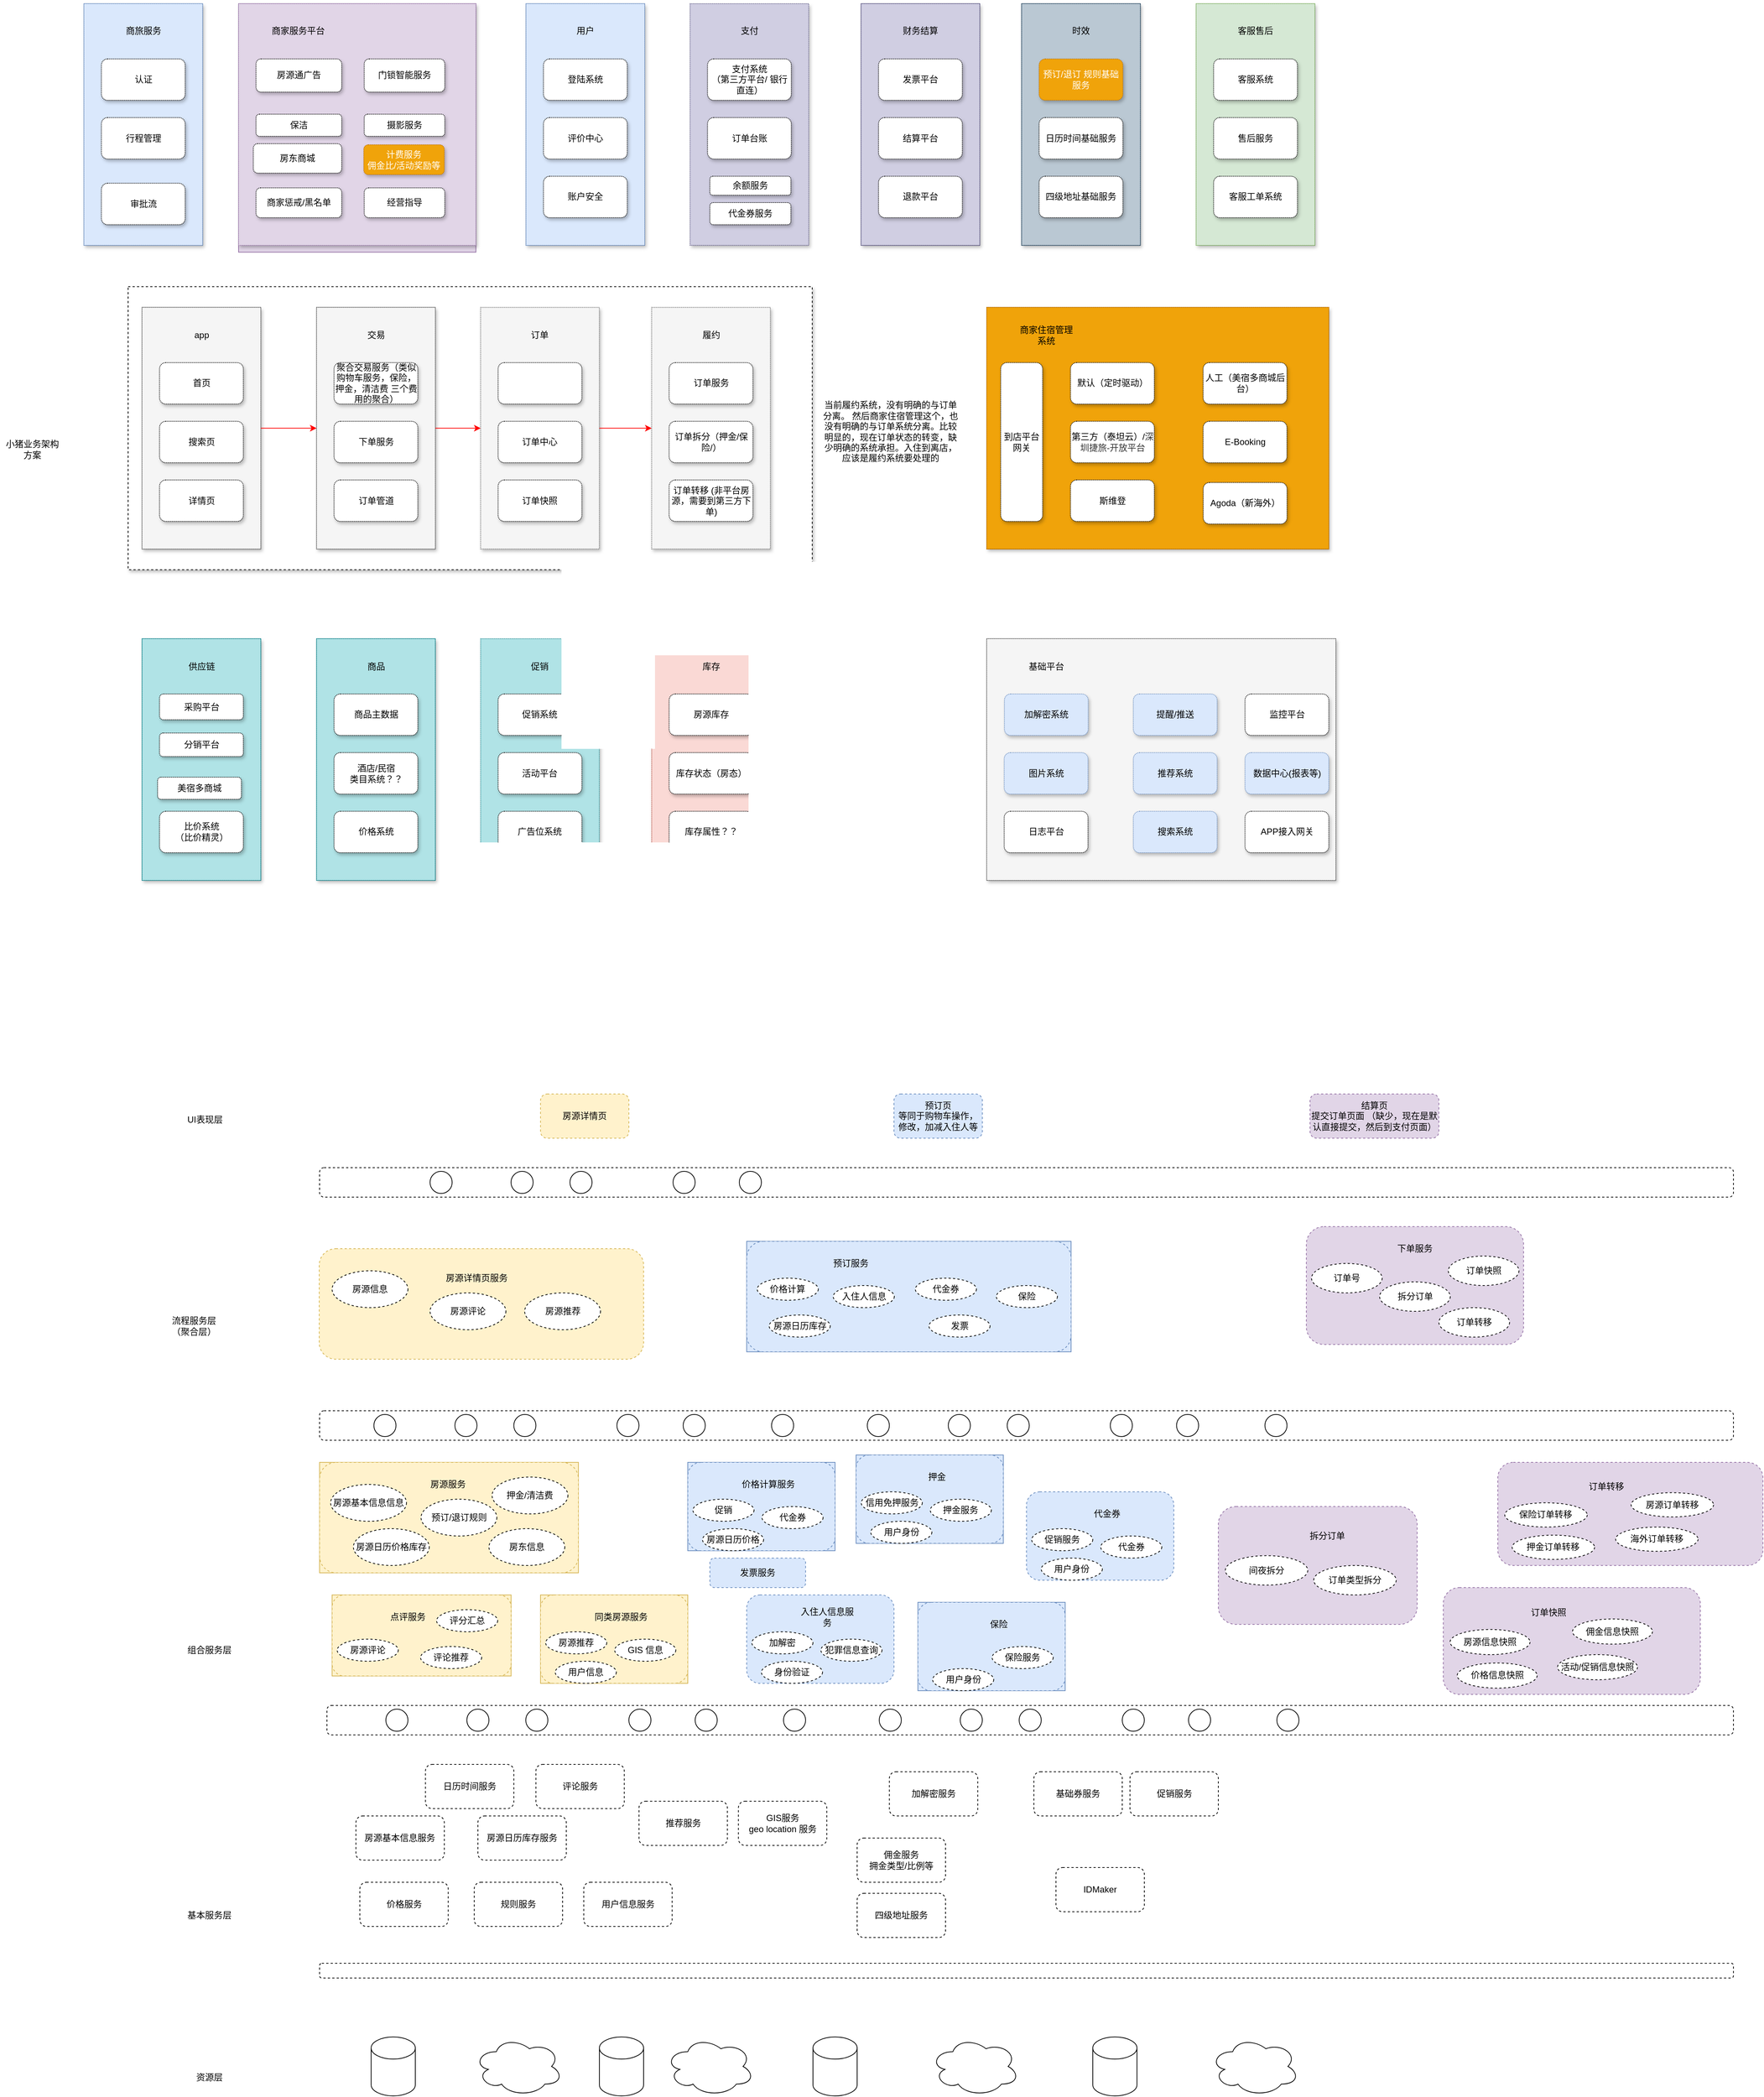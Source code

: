 <mxfile version="14.2.9" type="github">
  <diagram id="PqFyMjhYFoH_pZYt-oFy" name="Page-1">
    <mxGraphModel dx="1577" dy="985" grid="1" gridSize="10" guides="1" tooltips="1" connect="1" arrows="1" fold="1" page="1" pageScale="1" pageWidth="4681" pageHeight="3300" math="0" shadow="0">
      <root>
        <mxCell id="0" />
        <mxCell id="1" parent="0" />
        <mxCell id="MfMIth8XNE1r_LjTTtZB-2" value="" style="group" vertex="1" connectable="0" parent="1">
          <mxGeometry x="380" y="190" width="1640" height="1190" as="geometry" />
        </mxCell>
        <mxCell id="MfMIth8XNE1r_LjTTtZB-3" value="" style="rounded=0;whiteSpace=wrap;html=1;shadow=1;dashed=1;" vertex="1" parent="MfMIth8XNE1r_LjTTtZB-2">
          <mxGeometry y="384.173" width="929.017" height="384.173" as="geometry" />
        </mxCell>
        <mxCell id="MfMIth8XNE1r_LjTTtZB-4" value="" style="rounded=0;whiteSpace=wrap;html=1;shadow=1;dashed=1;dashPattern=1 1;fillColor=#d0cee2;strokeColor=#56517e;" vertex="1" parent="MfMIth8XNE1r_LjTTtZB-2">
          <mxGeometry x="763.121" width="161.156" height="327.953" as="geometry" />
        </mxCell>
        <mxCell id="MfMIth8XNE1r_LjTTtZB-5" value="订单台账" style="rounded=1;whiteSpace=wrap;html=1;shadow=1;dashed=1;dashPattern=1 1;" vertex="1" parent="MfMIth8XNE1r_LjTTtZB-2">
          <mxGeometry x="786.821" y="154.606" width="113.757" height="56.22" as="geometry" />
        </mxCell>
        <mxCell id="MfMIth8XNE1r_LjTTtZB-6" value="余额服务" style="rounded=1;whiteSpace=wrap;html=1;shadow=1;dashed=1;dashPattern=1 1;" vertex="1" parent="MfMIth8XNE1r_LjTTtZB-2">
          <mxGeometry x="790" y="234.25" width="110" height="25.75" as="geometry" />
        </mxCell>
        <mxCell id="MfMIth8XNE1r_LjTTtZB-7" value="支付系统&lt;br&gt;（第三方平台/ 银行直连）" style="rounded=1;whiteSpace=wrap;html=1;shadow=1;dashed=1;dashPattern=1 1;" vertex="1" parent="MfMIth8XNE1r_LjTTtZB-2">
          <mxGeometry x="786.821" y="74.961" width="113.757" height="56.22" as="geometry" />
        </mxCell>
        <mxCell id="MfMIth8XNE1r_LjTTtZB-8" value="支付" style="text;html=1;strokeColor=none;fillColor=none;align=center;verticalAlign=middle;whiteSpace=wrap;rounded=0;shadow=1;dashed=1;dashPattern=1 1;" vertex="1" parent="MfMIth8XNE1r_LjTTtZB-2">
          <mxGeometry x="805.78" y="18.74" width="75.838" height="37.48" as="geometry" />
        </mxCell>
        <mxCell id="MfMIth8XNE1r_LjTTtZB-9" value="" style="group;fillColor=#d0cee2;strokeColor=#56517e;" vertex="1" connectable="0" parent="MfMIth8XNE1r_LjTTtZB-2">
          <mxGeometry x="995.376" width="161.156" height="327.953" as="geometry" />
        </mxCell>
        <mxCell id="MfMIth8XNE1r_LjTTtZB-10" value="" style="rounded=0;whiteSpace=wrap;html=1;shadow=1;dashed=1;dashPattern=1 1;fillColor=#d0cee2;strokeColor=#56517e;" vertex="1" parent="MfMIth8XNE1r_LjTTtZB-9">
          <mxGeometry width="161.156" height="327.953" as="geometry" />
        </mxCell>
        <mxCell id="MfMIth8XNE1r_LjTTtZB-11" value="结算平台" style="rounded=1;whiteSpace=wrap;html=1;shadow=1;dashed=1;dashPattern=1 1;" vertex="1" parent="MfMIth8XNE1r_LjTTtZB-9">
          <mxGeometry x="23.699" y="154.606" width="113.757" height="56.22" as="geometry" />
        </mxCell>
        <mxCell id="MfMIth8XNE1r_LjTTtZB-12" value="退款平台" style="rounded=1;whiteSpace=wrap;html=1;shadow=1;dashed=1;dashPattern=1 1;" vertex="1" parent="MfMIth8XNE1r_LjTTtZB-9">
          <mxGeometry x="23.699" y="234.252" width="113.757" height="56.22" as="geometry" />
        </mxCell>
        <mxCell id="MfMIth8XNE1r_LjTTtZB-13" value="发票平台" style="rounded=1;whiteSpace=wrap;html=1;shadow=1;dashed=1;dashPattern=1 1;" vertex="1" parent="MfMIth8XNE1r_LjTTtZB-9">
          <mxGeometry x="23.699" y="74.961" width="113.757" height="56.22" as="geometry" />
        </mxCell>
        <mxCell id="MfMIth8XNE1r_LjTTtZB-14" value="财务结算" style="text;html=1;strokeColor=none;fillColor=none;align=center;verticalAlign=middle;whiteSpace=wrap;rounded=0;shadow=1;dashed=1;dashPattern=1 1;" vertex="1" parent="MfMIth8XNE1r_LjTTtZB-9">
          <mxGeometry x="42.659" y="18.74" width="75.838" height="37.48" as="geometry" />
        </mxCell>
        <mxCell id="MfMIth8XNE1r_LjTTtZB-15" value="" style="group;fillColor=#bac8d3;strokeColor=#23445d;" vertex="1" connectable="0" parent="MfMIth8XNE1r_LjTTtZB-2">
          <mxGeometry x="1213.41" width="161.156" height="327.953" as="geometry" />
        </mxCell>
        <mxCell id="MfMIth8XNE1r_LjTTtZB-16" value="" style="rounded=0;whiteSpace=wrap;html=1;shadow=1;dashed=1;dashPattern=1 1;fillColor=#bac8d3;strokeColor=#23445d;" vertex="1" parent="MfMIth8XNE1r_LjTTtZB-15">
          <mxGeometry width="161.156" height="327.953" as="geometry" />
        </mxCell>
        <mxCell id="MfMIth8XNE1r_LjTTtZB-17" value="日历时间基础服务" style="rounded=1;whiteSpace=wrap;html=1;shadow=1;dashed=1;dashPattern=1 1;" vertex="1" parent="MfMIth8XNE1r_LjTTtZB-15">
          <mxGeometry x="23.699" y="154.606" width="113.757" height="56.22" as="geometry" />
        </mxCell>
        <mxCell id="MfMIth8XNE1r_LjTTtZB-18" value="四级地址基础服务" style="rounded=1;whiteSpace=wrap;html=1;shadow=1;dashed=1;dashPattern=1 1;" vertex="1" parent="MfMIth8XNE1r_LjTTtZB-15">
          <mxGeometry x="23.699" y="234.252" width="113.757" height="56.22" as="geometry" />
        </mxCell>
        <mxCell id="MfMIth8XNE1r_LjTTtZB-19" value="预订/退订 规则基础服务" style="rounded=1;whiteSpace=wrap;html=1;shadow=1;dashed=1;dashPattern=1 1;fillColor=#f0a30a;strokeColor=#BD7000;fontColor=#ffffff;" vertex="1" parent="MfMIth8XNE1r_LjTTtZB-15">
          <mxGeometry x="23.699" y="74.961" width="113.757" height="56.22" as="geometry" />
        </mxCell>
        <mxCell id="MfMIth8XNE1r_LjTTtZB-20" value="时效" style="text;html=1;strokeColor=none;fillColor=none;align=center;verticalAlign=middle;whiteSpace=wrap;rounded=0;shadow=1;dashed=1;dashPattern=1 1;" vertex="1" parent="MfMIth8XNE1r_LjTTtZB-15">
          <mxGeometry x="42.659" y="18.74" width="75.838" height="37.48" as="geometry" />
        </mxCell>
        <mxCell id="MfMIth8XNE1r_LjTTtZB-21" value="" style="group;fillColor=#d5e8d4;strokeColor=#82b366;" vertex="1" connectable="0" parent="MfMIth8XNE1r_LjTTtZB-2">
          <mxGeometry x="1450.405" width="161.156" height="327.953" as="geometry" />
        </mxCell>
        <mxCell id="MfMIth8XNE1r_LjTTtZB-22" value="" style="rounded=0;whiteSpace=wrap;html=1;shadow=1;dashed=1;dashPattern=1 1;fillColor=#d5e8d4;strokeColor=#82b366;" vertex="1" parent="MfMIth8XNE1r_LjTTtZB-21">
          <mxGeometry width="161.156" height="327.953" as="geometry" />
        </mxCell>
        <mxCell id="MfMIth8XNE1r_LjTTtZB-23" value="售后服务" style="rounded=1;whiteSpace=wrap;html=1;shadow=1;dashed=1;dashPattern=1 1;" vertex="1" parent="MfMIth8XNE1r_LjTTtZB-21">
          <mxGeometry x="23.699" y="154.606" width="113.757" height="56.22" as="geometry" />
        </mxCell>
        <mxCell id="MfMIth8XNE1r_LjTTtZB-24" value="客服工单系统" style="rounded=1;whiteSpace=wrap;html=1;shadow=1;dashed=1;dashPattern=1 1;" vertex="1" parent="MfMIth8XNE1r_LjTTtZB-21">
          <mxGeometry x="23.699" y="234.252" width="113.757" height="56.22" as="geometry" />
        </mxCell>
        <mxCell id="MfMIth8XNE1r_LjTTtZB-25" value="客服系统" style="rounded=1;whiteSpace=wrap;html=1;shadow=1;dashed=1;dashPattern=1 1;" vertex="1" parent="MfMIth8XNE1r_LjTTtZB-21">
          <mxGeometry x="23.699" y="74.961" width="113.757" height="56.22" as="geometry" />
        </mxCell>
        <mxCell id="MfMIth8XNE1r_LjTTtZB-26" value="客服售后" style="text;html=1;strokeColor=none;fillColor=none;align=center;verticalAlign=middle;whiteSpace=wrap;rounded=0;shadow=1;dashed=1;dashPattern=1 1;" vertex="1" parent="MfMIth8XNE1r_LjTTtZB-21">
          <mxGeometry x="42.659" y="18.74" width="75.838" height="37.48" as="geometry" />
        </mxCell>
        <mxCell id="MfMIth8XNE1r_LjTTtZB-27" value="" style="group;fillColor=#dae8fc;strokeColor=#6c8ebf;" vertex="1" connectable="0" parent="MfMIth8XNE1r_LjTTtZB-2">
          <mxGeometry x="540.347" width="161.156" height="327.953" as="geometry" />
        </mxCell>
        <mxCell id="MfMIth8XNE1r_LjTTtZB-28" value="" style="rounded=0;whiteSpace=wrap;html=1;shadow=1;dashed=1;dashPattern=1 1;fillColor=#dae8fc;strokeColor=#6c8ebf;" vertex="1" parent="MfMIth8XNE1r_LjTTtZB-27">
          <mxGeometry width="161.156" height="327.953" as="geometry" />
        </mxCell>
        <mxCell id="MfMIth8XNE1r_LjTTtZB-29" value="评价中心" style="rounded=1;whiteSpace=wrap;html=1;shadow=1;dashed=1;dashPattern=1 1;" vertex="1" parent="MfMIth8XNE1r_LjTTtZB-27">
          <mxGeometry x="23.699" y="154.606" width="113.757" height="56.22" as="geometry" />
        </mxCell>
        <mxCell id="MfMIth8XNE1r_LjTTtZB-30" value="账户安全" style="rounded=1;whiteSpace=wrap;html=1;shadow=1;dashed=1;dashPattern=1 1;" vertex="1" parent="MfMIth8XNE1r_LjTTtZB-27">
          <mxGeometry x="23.699" y="234.252" width="113.757" height="56.22" as="geometry" />
        </mxCell>
        <mxCell id="MfMIth8XNE1r_LjTTtZB-31" value="登陆系统" style="rounded=1;whiteSpace=wrap;html=1;shadow=1;dashed=1;dashPattern=1 1;" vertex="1" parent="MfMIth8XNE1r_LjTTtZB-27">
          <mxGeometry x="23.699" y="74.961" width="113.757" height="56.22" as="geometry" />
        </mxCell>
        <mxCell id="MfMIth8XNE1r_LjTTtZB-32" value="用户" style="text;html=1;strokeColor=none;fillColor=none;align=center;verticalAlign=middle;whiteSpace=wrap;rounded=0;shadow=1;dashed=1;dashPattern=1 1;" vertex="1" parent="MfMIth8XNE1r_LjTTtZB-27">
          <mxGeometry x="42.659" y="18.74" width="75.838" height="37.48" as="geometry" />
        </mxCell>
        <mxCell id="MfMIth8XNE1r_LjTTtZB-33" value="" style="group;fillColor=#e1d5e7;strokeColor=#9673a6;" vertex="1" connectable="0" parent="MfMIth8XNE1r_LjTTtZB-2">
          <mxGeometry x="150.0" width="322.312" height="337.323" as="geometry" />
        </mxCell>
        <mxCell id="MfMIth8XNE1r_LjTTtZB-34" value="" style="rounded=0;whiteSpace=wrap;html=1;shadow=1;dashed=1;dashPattern=1 1;fillColor=#e1d5e7;strokeColor=#9673a6;" vertex="1" parent="MfMIth8XNE1r_LjTTtZB-33">
          <mxGeometry width="322.312" height="327.953" as="geometry" />
        </mxCell>
        <mxCell id="MfMIth8XNE1r_LjTTtZB-35" value="保洁" style="rounded=1;whiteSpace=wrap;html=1;shadow=1;dashed=1;dashPattern=1 1;" vertex="1" parent="MfMIth8XNE1r_LjTTtZB-33">
          <mxGeometry x="23.7" y="150" width="116.3" height="30" as="geometry" />
        </mxCell>
        <mxCell id="MfMIth8XNE1r_LjTTtZB-36" value="商家惩戒/黑名单" style="rounded=1;whiteSpace=wrap;html=1;shadow=1;dashed=1;dashPattern=1 1;" vertex="1" parent="MfMIth8XNE1r_LjTTtZB-33">
          <mxGeometry x="23.7" y="250" width="116.3" height="40.47" as="geometry" />
        </mxCell>
        <mxCell id="MfMIth8XNE1r_LjTTtZB-37" value="房源通广告" style="rounded=1;whiteSpace=wrap;html=1;shadow=1;dashed=1;dashPattern=1 1;" vertex="1" parent="MfMIth8XNE1r_LjTTtZB-33">
          <mxGeometry x="23.7" y="74.96" width="116.3" height="45.04" as="geometry" />
        </mxCell>
        <mxCell id="MfMIth8XNE1r_LjTTtZB-38" value="商家服务平台" style="text;html=1;strokeColor=none;fillColor=none;align=center;verticalAlign=middle;whiteSpace=wrap;rounded=0;shadow=1;dashed=1;dashPattern=1 1;" vertex="1" parent="MfMIth8XNE1r_LjTTtZB-33">
          <mxGeometry x="42.659" y="18.74" width="75.838" height="37.48" as="geometry" />
        </mxCell>
        <mxCell id="MfMIth8XNE1r_LjTTtZB-39" value="" style="rounded=0;whiteSpace=wrap;html=1;shadow=1;dashed=1;dashPattern=1 1;fillColor=#f5f5f5;strokeColor=#666666;fontColor=#333333;" vertex="1" parent="MfMIth8XNE1r_LjTTtZB-2">
          <mxGeometry x="478.728" y="412.283" width="161.156" height="327.953" as="geometry" />
        </mxCell>
        <mxCell id="MfMIth8XNE1r_LjTTtZB-40" value="订单中心" style="rounded=1;whiteSpace=wrap;html=1;shadow=1;dashed=1;dashPattern=1 1;" vertex="1" parent="MfMIth8XNE1r_LjTTtZB-2">
          <mxGeometry x="502.428" y="566.89" width="113.757" height="56.22" as="geometry" />
        </mxCell>
        <mxCell id="MfMIth8XNE1r_LjTTtZB-41" value="订单快照" style="rounded=1;whiteSpace=wrap;html=1;shadow=1;dashed=1;dashPattern=1 1;" vertex="1" parent="MfMIth8XNE1r_LjTTtZB-2">
          <mxGeometry x="502.428" y="646.535" width="113.757" height="56.22" as="geometry" />
        </mxCell>
        <mxCell id="MfMIth8XNE1r_LjTTtZB-42" value="" style="rounded=1;whiteSpace=wrap;html=1;shadow=1;dashed=1;dashPattern=1 1;" vertex="1" parent="MfMIth8XNE1r_LjTTtZB-2">
          <mxGeometry x="502.428" y="487.244" width="113.757" height="56.22" as="geometry" />
        </mxCell>
        <mxCell id="MfMIth8XNE1r_LjTTtZB-43" value="订单" style="text;html=1;strokeColor=none;fillColor=none;align=center;verticalAlign=middle;whiteSpace=wrap;rounded=0;shadow=1;dashed=1;dashPattern=1 1;" vertex="1" parent="MfMIth8XNE1r_LjTTtZB-2">
          <mxGeometry x="521.387" y="431.024" width="75.838" height="37.48" as="geometry" />
        </mxCell>
        <mxCell id="MfMIth8XNE1r_LjTTtZB-44" value="" style="group" vertex="1" connectable="0" parent="MfMIth8XNE1r_LjTTtZB-2">
          <mxGeometry x="710.983" y="412.283" width="161.156" height="327.953" as="geometry" />
        </mxCell>
        <mxCell id="MfMIth8XNE1r_LjTTtZB-45" value="" style="rounded=0;whiteSpace=wrap;html=1;shadow=1;dashed=1;dashPattern=1 1;fillColor=#f5f5f5;strokeColor=#666666;fontColor=#333333;" vertex="1" parent="MfMIth8XNE1r_LjTTtZB-44">
          <mxGeometry width="161.156" height="327.953" as="geometry" />
        </mxCell>
        <mxCell id="MfMIth8XNE1r_LjTTtZB-46" value="订单拆分（押金/保险/）" style="rounded=1;whiteSpace=wrap;html=1;shadow=1;dashed=1;dashPattern=1 1;" vertex="1" parent="MfMIth8XNE1r_LjTTtZB-44">
          <mxGeometry x="23.699" y="154.606" width="113.757" height="56.22" as="geometry" />
        </mxCell>
        <mxCell id="MfMIth8XNE1r_LjTTtZB-47" value="订单转移 (非平台房源，需要到第三方下单)" style="rounded=1;whiteSpace=wrap;html=1;shadow=1;dashed=1;dashPattern=1 1;" vertex="1" parent="MfMIth8XNE1r_LjTTtZB-44">
          <mxGeometry x="23.699" y="234.252" width="113.757" height="56.22" as="geometry" />
        </mxCell>
        <mxCell id="MfMIth8XNE1r_LjTTtZB-48" value="订单服务" style="rounded=1;whiteSpace=wrap;html=1;shadow=1;dashed=1;dashPattern=1 1;" vertex="1" parent="MfMIth8XNE1r_LjTTtZB-44">
          <mxGeometry x="23.699" y="74.961" width="113.757" height="56.22" as="geometry" />
        </mxCell>
        <mxCell id="MfMIth8XNE1r_LjTTtZB-49" value="履约" style="text;html=1;strokeColor=none;fillColor=none;align=center;verticalAlign=middle;whiteSpace=wrap;rounded=0;shadow=1;dashed=1;dashPattern=1 1;" vertex="1" parent="MfMIth8XNE1r_LjTTtZB-44">
          <mxGeometry x="42.659" y="18.74" width="75.838" height="37.48" as="geometry" />
        </mxCell>
        <mxCell id="MfMIth8XNE1r_LjTTtZB-50" style="edgeStyle=orthogonalEdgeStyle;rounded=0;orthogonalLoop=1;jettySize=auto;html=1;exitX=1;exitY=0.5;exitDx=0;exitDy=0;entryX=0;entryY=0.5;entryDx=0;entryDy=0;strokeColor=#FF0000;" edge="1" parent="MfMIth8XNE1r_LjTTtZB-2" source="MfMIth8XNE1r_LjTTtZB-39" target="MfMIth8XNE1r_LjTTtZB-45">
          <mxGeometry relative="1" as="geometry" />
        </mxCell>
        <mxCell id="MfMIth8XNE1r_LjTTtZB-51" value="" style="group;fillColor=#f0a30a;strokeColor=#BD7000;fontColor=#ffffff;" vertex="1" connectable="0" parent="MfMIth8XNE1r_LjTTtZB-2">
          <mxGeometry x="1166.012" y="412.283" width="464.509" height="327.953" as="geometry" />
        </mxCell>
        <mxCell id="MfMIth8XNE1r_LjTTtZB-52" value="" style="rounded=0;whiteSpace=wrap;html=1;shadow=1;dashed=1;dashPattern=1 1;fillColor=#f0a30a;strokeColor=#BD7000;fontColor=#ffffff;" vertex="1" parent="MfMIth8XNE1r_LjTTtZB-51">
          <mxGeometry width="464.509" height="327.953" as="geometry" />
        </mxCell>
        <mxCell id="MfMIth8XNE1r_LjTTtZB-53" value="第三方（泰坦云）/&lt;span style=&quot;color: rgb(51 , 51 , 51) ; text-align: left ; background-color: rgb(255 , 255 , 255)&quot;&gt;深圳捷旅-开放平台&lt;/span&gt;" style="rounded=1;whiteSpace=wrap;html=1;shadow=1;dashed=1;dashPattern=1 1;" vertex="1" parent="MfMIth8XNE1r_LjTTtZB-51">
          <mxGeometry x="113.757" y="154.606" width="113.757" height="56.22" as="geometry" />
        </mxCell>
        <mxCell id="MfMIth8XNE1r_LjTTtZB-54" value="斯维登" style="rounded=1;whiteSpace=wrap;html=1;shadow=1;dashed=1;dashPattern=1 1;" vertex="1" parent="MfMIth8XNE1r_LjTTtZB-51">
          <mxGeometry x="113.757" y="234.252" width="113.757" height="56.22" as="geometry" />
        </mxCell>
        <mxCell id="MfMIth8XNE1r_LjTTtZB-55" value="默认（定时驱动）" style="rounded=1;whiteSpace=wrap;html=1;shadow=1;dashed=1;dashPattern=1 1;" vertex="1" parent="MfMIth8XNE1r_LjTTtZB-51">
          <mxGeometry x="113.757" y="74.961" width="113.757" height="56.22" as="geometry" />
        </mxCell>
        <mxCell id="MfMIth8XNE1r_LjTTtZB-56" value="商家住宿管理系统" style="text;html=1;strokeColor=none;fillColor=none;align=center;verticalAlign=middle;whiteSpace=wrap;rounded=0;shadow=1;dashed=1;dashPattern=1 1;" vertex="1" parent="MfMIth8XNE1r_LjTTtZB-51">
          <mxGeometry x="42.659" y="18.74" width="75.838" height="37.48" as="geometry" />
        </mxCell>
        <mxCell id="MfMIth8XNE1r_LjTTtZB-57" value="" style="group;fillColor=#f5f5f5;strokeColor=#666666;fontColor=#333333;" vertex="1" connectable="0" parent="MfMIth8XNE1r_LjTTtZB-2">
          <mxGeometry x="255.954" y="412.283" width="161.156" height="327.953" as="geometry" />
        </mxCell>
        <mxCell id="MfMIth8XNE1r_LjTTtZB-58" value="" style="rounded=0;whiteSpace=wrap;html=1;shadow=1;dashed=1;dashPattern=1 1;fillColor=#f5f5f5;strokeColor=#666666;fontColor=#333333;" vertex="1" parent="MfMIth8XNE1r_LjTTtZB-57">
          <mxGeometry width="161.156" height="327.953" as="geometry" />
        </mxCell>
        <mxCell id="MfMIth8XNE1r_LjTTtZB-59" value="下单服务" style="rounded=1;whiteSpace=wrap;html=1;shadow=1;dashed=1;dashPattern=1 1;" vertex="1" parent="MfMIth8XNE1r_LjTTtZB-57">
          <mxGeometry x="23.699" y="154.606" width="113.757" height="56.22" as="geometry" />
        </mxCell>
        <mxCell id="MfMIth8XNE1r_LjTTtZB-60" value="订单管道" style="rounded=1;whiteSpace=wrap;html=1;shadow=1;dashed=1;dashPattern=1 1;" vertex="1" parent="MfMIth8XNE1r_LjTTtZB-57">
          <mxGeometry x="23.699" y="234.252" width="113.757" height="56.22" as="geometry" />
        </mxCell>
        <mxCell id="MfMIth8XNE1r_LjTTtZB-61" value="聚合交易服务（类似购物车服务，保险，押金，清洁费 三个费用的聚合）" style="rounded=1;whiteSpace=wrap;html=1;shadow=1;dashed=1;dashPattern=1 1;" vertex="1" parent="MfMIth8XNE1r_LjTTtZB-57">
          <mxGeometry x="23.699" y="74.961" width="113.757" height="56.22" as="geometry" />
        </mxCell>
        <mxCell id="MfMIth8XNE1r_LjTTtZB-62" value="交易" style="text;html=1;strokeColor=none;fillColor=none;align=center;verticalAlign=middle;whiteSpace=wrap;rounded=0;shadow=1;dashed=1;dashPattern=1 1;" vertex="1" parent="MfMIth8XNE1r_LjTTtZB-57">
          <mxGeometry x="42.659" y="18.74" width="75.838" height="37.48" as="geometry" />
        </mxCell>
        <mxCell id="MfMIth8XNE1r_LjTTtZB-63" value="" style="group;fillColor=#f5f5f5;strokeColor=#666666;fontColor=#333333;" vertex="1" connectable="0" parent="MfMIth8XNE1r_LjTTtZB-2">
          <mxGeometry x="18.96" y="412.283" width="161.156" height="327.953" as="geometry" />
        </mxCell>
        <mxCell id="MfMIth8XNE1r_LjTTtZB-64" value="" style="rounded=0;whiteSpace=wrap;html=1;shadow=1;dashed=1;dashPattern=1 1;fillColor=#f5f5f5;strokeColor=#666666;fontColor=#333333;" vertex="1" parent="MfMIth8XNE1r_LjTTtZB-63">
          <mxGeometry width="161.156" height="327.953" as="geometry" />
        </mxCell>
        <mxCell id="MfMIth8XNE1r_LjTTtZB-65" value="搜索页" style="rounded=1;whiteSpace=wrap;html=1;shadow=1;dashed=1;dashPattern=1 1;" vertex="1" parent="MfMIth8XNE1r_LjTTtZB-63">
          <mxGeometry x="23.699" y="154.606" width="113.757" height="56.22" as="geometry" />
        </mxCell>
        <mxCell id="MfMIth8XNE1r_LjTTtZB-66" value="详情页" style="rounded=1;whiteSpace=wrap;html=1;shadow=1;dashed=1;dashPattern=1 1;" vertex="1" parent="MfMIth8XNE1r_LjTTtZB-63">
          <mxGeometry x="23.699" y="234.252" width="113.757" height="56.22" as="geometry" />
        </mxCell>
        <mxCell id="MfMIth8XNE1r_LjTTtZB-67" value="首页" style="rounded=1;whiteSpace=wrap;html=1;shadow=1;dashed=1;dashPattern=1 1;" vertex="1" parent="MfMIth8XNE1r_LjTTtZB-63">
          <mxGeometry x="23.699" y="74.961" width="113.757" height="56.22" as="geometry" />
        </mxCell>
        <mxCell id="MfMIth8XNE1r_LjTTtZB-68" value="app" style="text;html=1;strokeColor=none;fillColor=none;align=center;verticalAlign=middle;whiteSpace=wrap;rounded=0;shadow=1;dashed=1;dashPattern=1 1;" vertex="1" parent="MfMIth8XNE1r_LjTTtZB-63">
          <mxGeometry x="42.659" y="18.74" width="75.838" height="37.48" as="geometry" />
        </mxCell>
        <mxCell id="MfMIth8XNE1r_LjTTtZB-69" value="" style="rounded=0;whiteSpace=wrap;html=1;shadow=1;dashed=1;dashPattern=1 1;fillColor=#b0e3e6;strokeColor=#0e8088;" vertex="1" parent="MfMIth8XNE1r_LjTTtZB-2">
          <mxGeometry x="478.728" y="862.047" width="161.156" height="327.953" as="geometry" />
        </mxCell>
        <mxCell id="MfMIth8XNE1r_LjTTtZB-70" value="活动平台" style="rounded=1;whiteSpace=wrap;html=1;shadow=1;dashed=1;dashPattern=1 1;" vertex="1" parent="MfMIth8XNE1r_LjTTtZB-2">
          <mxGeometry x="502.428" y="1016.654" width="113.757" height="56.22" as="geometry" />
        </mxCell>
        <mxCell id="MfMIth8XNE1r_LjTTtZB-71" value="广告位系统" style="rounded=1;whiteSpace=wrap;html=1;shadow=1;dashed=1;dashPattern=1 1;" vertex="1" parent="MfMIth8XNE1r_LjTTtZB-2">
          <mxGeometry x="502.428" y="1096.299" width="113.757" height="56.22" as="geometry" />
        </mxCell>
        <mxCell id="MfMIth8XNE1r_LjTTtZB-72" value="促销系统" style="rounded=1;whiteSpace=wrap;html=1;shadow=1;dashed=1;dashPattern=1 1;" vertex="1" parent="MfMIth8XNE1r_LjTTtZB-2">
          <mxGeometry x="502.428" y="937.008" width="113.757" height="56.22" as="geometry" />
        </mxCell>
        <mxCell id="MfMIth8XNE1r_LjTTtZB-73" value="促销" style="text;html=1;strokeColor=none;fillColor=none;align=center;verticalAlign=middle;whiteSpace=wrap;rounded=0;shadow=1;dashed=1;dashPattern=1 1;" vertex="1" parent="MfMIth8XNE1r_LjTTtZB-2">
          <mxGeometry x="521.387" y="880.787" width="75.838" height="37.48" as="geometry" />
        </mxCell>
        <mxCell id="MfMIth8XNE1r_LjTTtZB-74" value="" style="group" vertex="1" connectable="0" parent="MfMIth8XNE1r_LjTTtZB-2">
          <mxGeometry x="710.983" y="862.047" width="161.156" height="327.953" as="geometry" />
        </mxCell>
        <mxCell id="MfMIth8XNE1r_LjTTtZB-75" value="" style="rounded=0;whiteSpace=wrap;html=1;shadow=1;dashed=1;dashPattern=1 1;fillColor=#fad9d5;strokeColor=#ae4132;" vertex="1" parent="MfMIth8XNE1r_LjTTtZB-74">
          <mxGeometry width="161.156" height="327.953" as="geometry" />
        </mxCell>
        <mxCell id="MfMIth8XNE1r_LjTTtZB-76" value="库存状态（房态）" style="rounded=1;whiteSpace=wrap;html=1;shadow=1;dashed=1;dashPattern=1 1;" vertex="1" parent="MfMIth8XNE1r_LjTTtZB-74">
          <mxGeometry x="23.699" y="154.606" width="113.757" height="56.22" as="geometry" />
        </mxCell>
        <mxCell id="MfMIth8XNE1r_LjTTtZB-77" value="库存属性？？" style="rounded=1;whiteSpace=wrap;html=1;shadow=1;dashed=1;dashPattern=1 1;" vertex="1" parent="MfMIth8XNE1r_LjTTtZB-74">
          <mxGeometry x="23.699" y="234.252" width="113.757" height="56.22" as="geometry" />
        </mxCell>
        <mxCell id="MfMIth8XNE1r_LjTTtZB-78" value="房源库存" style="rounded=1;whiteSpace=wrap;html=1;shadow=1;dashed=1;dashPattern=1 1;" vertex="1" parent="MfMIth8XNE1r_LjTTtZB-74">
          <mxGeometry x="23.699" y="74.961" width="113.757" height="56.22" as="geometry" />
        </mxCell>
        <mxCell id="MfMIth8XNE1r_LjTTtZB-79" value="库存" style="text;html=1;strokeColor=none;fillColor=none;align=center;verticalAlign=middle;whiteSpace=wrap;rounded=0;shadow=1;dashed=1;dashPattern=1 1;" vertex="1" parent="MfMIth8XNE1r_LjTTtZB-74">
          <mxGeometry x="42.659" y="18.74" width="75.838" height="37.48" as="geometry" />
        </mxCell>
        <mxCell id="MfMIth8XNE1r_LjTTtZB-80" value="" style="group;fillColor=#f5f5f5;strokeColor=#666666;fontColor=#333333;" vertex="1" connectable="0" parent="MfMIth8XNE1r_LjTTtZB-2">
          <mxGeometry x="1166.012" y="862.047" width="473.988" height="327.953" as="geometry" />
        </mxCell>
        <mxCell id="MfMIth8XNE1r_LjTTtZB-81" value="" style="rounded=0;whiteSpace=wrap;html=1;shadow=1;dashed=1;dashPattern=1 1;fillColor=#f5f5f5;strokeColor=#666666;fontColor=#333333;" vertex="1" parent="MfMIth8XNE1r_LjTTtZB-80">
          <mxGeometry width="473.988" height="327.953" as="geometry" />
        </mxCell>
        <mxCell id="MfMIth8XNE1r_LjTTtZB-82" value="图片系统" style="rounded=1;whiteSpace=wrap;html=1;shadow=1;dashed=1;dashPattern=1 1;fillColor=#dae8fc;strokeColor=#6c8ebf;" vertex="1" parent="MfMIth8XNE1r_LjTTtZB-80">
          <mxGeometry x="23.699" y="154.606" width="113.757" height="56.22" as="geometry" />
        </mxCell>
        <mxCell id="MfMIth8XNE1r_LjTTtZB-83" value="日志平台" style="rounded=1;whiteSpace=wrap;html=1;shadow=1;dashed=1;dashPattern=1 1;" vertex="1" parent="MfMIth8XNE1r_LjTTtZB-80">
          <mxGeometry x="23.699" y="234.252" width="113.757" height="56.22" as="geometry" />
        </mxCell>
        <mxCell id="MfMIth8XNE1r_LjTTtZB-84" value="基础平台" style="text;html=1;strokeColor=none;fillColor=none;align=center;verticalAlign=middle;whiteSpace=wrap;rounded=0;shadow=1;dashed=1;dashPattern=1 1;" vertex="1" parent="MfMIth8XNE1r_LjTTtZB-80">
          <mxGeometry x="42.659" y="18.74" width="75.838" height="37.48" as="geometry" />
        </mxCell>
        <mxCell id="MfMIth8XNE1r_LjTTtZB-85" value="" style="group;fillColor=#b0e3e6;strokeColor=#0e8088;" vertex="1" connectable="0" parent="MfMIth8XNE1r_LjTTtZB-2">
          <mxGeometry x="255.954" y="862.047" width="161.156" height="327.953" as="geometry" />
        </mxCell>
        <mxCell id="MfMIth8XNE1r_LjTTtZB-86" value="" style="rounded=0;whiteSpace=wrap;html=1;shadow=1;dashed=1;dashPattern=1 1;fillColor=#b0e3e6;strokeColor=#0e8088;" vertex="1" parent="MfMIth8XNE1r_LjTTtZB-85">
          <mxGeometry width="161.156" height="327.953" as="geometry" />
        </mxCell>
        <mxCell id="MfMIth8XNE1r_LjTTtZB-87" value="酒店/民宿 &lt;br&gt;类目系统？？" style="rounded=1;whiteSpace=wrap;html=1;shadow=1;dashed=1;dashPattern=1 1;" vertex="1" parent="MfMIth8XNE1r_LjTTtZB-85">
          <mxGeometry x="23.699" y="154.606" width="113.757" height="56.22" as="geometry" />
        </mxCell>
        <mxCell id="MfMIth8XNE1r_LjTTtZB-88" value="价格系统" style="rounded=1;whiteSpace=wrap;html=1;shadow=1;dashed=1;dashPattern=1 1;" vertex="1" parent="MfMIth8XNE1r_LjTTtZB-85">
          <mxGeometry x="23.699" y="234.252" width="113.757" height="56.22" as="geometry" />
        </mxCell>
        <mxCell id="MfMIth8XNE1r_LjTTtZB-89" value="商品主数据" style="rounded=1;whiteSpace=wrap;html=1;shadow=1;dashed=1;dashPattern=1 1;" vertex="1" parent="MfMIth8XNE1r_LjTTtZB-85">
          <mxGeometry x="23.699" y="74.961" width="113.757" height="56.22" as="geometry" />
        </mxCell>
        <mxCell id="MfMIth8XNE1r_LjTTtZB-90" value="商品" style="text;html=1;strokeColor=none;fillColor=none;align=center;verticalAlign=middle;whiteSpace=wrap;rounded=0;shadow=1;dashed=1;dashPattern=1 1;" vertex="1" parent="MfMIth8XNE1r_LjTTtZB-85">
          <mxGeometry x="42.659" y="18.74" width="75.838" height="37.48" as="geometry" />
        </mxCell>
        <mxCell id="MfMIth8XNE1r_LjTTtZB-91" value="" style="group;fillColor=#b0e3e6;strokeColor=#0e8088;" vertex="1" connectable="0" parent="MfMIth8XNE1r_LjTTtZB-2">
          <mxGeometry x="18.96" y="862.047" width="161.156" height="327.953" as="geometry" />
        </mxCell>
        <mxCell id="MfMIth8XNE1r_LjTTtZB-92" value="" style="rounded=0;whiteSpace=wrap;html=1;shadow=1;dashed=1;dashPattern=1 1;fillColor=#b0e3e6;strokeColor=#0e8088;" vertex="1" parent="MfMIth8XNE1r_LjTTtZB-91">
          <mxGeometry width="161.156" height="327.953" as="geometry" />
        </mxCell>
        <mxCell id="MfMIth8XNE1r_LjTTtZB-93" value="分销平台" style="rounded=1;whiteSpace=wrap;html=1;shadow=1;dashed=1;dashPattern=1 1;" vertex="1" parent="MfMIth8XNE1r_LjTTtZB-91">
          <mxGeometry x="23.7" y="127.95" width="113.76" height="32.04" as="geometry" />
        </mxCell>
        <mxCell id="MfMIth8XNE1r_LjTTtZB-94" value="比价系统 &lt;br&gt;（比价精灵）" style="rounded=1;whiteSpace=wrap;html=1;shadow=1;dashed=1;dashPattern=1 1;" vertex="1" parent="MfMIth8XNE1r_LjTTtZB-91">
          <mxGeometry x="23.699" y="234.252" width="113.757" height="56.22" as="geometry" />
        </mxCell>
        <mxCell id="MfMIth8XNE1r_LjTTtZB-95" value="采购平台" style="rounded=1;whiteSpace=wrap;html=1;shadow=1;dashed=1;dashPattern=1 1;" vertex="1" parent="MfMIth8XNE1r_LjTTtZB-91">
          <mxGeometry x="23.7" y="74.96" width="113.76" height="35.04" as="geometry" />
        </mxCell>
        <mxCell id="MfMIth8XNE1r_LjTTtZB-96" value="供应链" style="text;html=1;strokeColor=none;fillColor=none;align=center;verticalAlign=middle;whiteSpace=wrap;rounded=0;shadow=1;dashed=1;dashPattern=1 1;" vertex="1" parent="MfMIth8XNE1r_LjTTtZB-91">
          <mxGeometry x="42.659" y="18.74" width="75.838" height="37.48" as="geometry" />
        </mxCell>
        <mxCell id="MfMIth8XNE1r_LjTTtZB-97" value="E-Booking" style="rounded=1;whiteSpace=wrap;html=1;shadow=1;dashed=1;dashPattern=1 1;" vertex="1" parent="MfMIth8XNE1r_LjTTtZB-2">
          <mxGeometry x="1459.884" y="566.89" width="113.757" height="56.22" as="geometry" />
        </mxCell>
        <mxCell id="MfMIth8XNE1r_LjTTtZB-98" value="人工（美宿多商城后台）" style="rounded=1;whiteSpace=wrap;html=1;shadow=1;dashed=1;dashPattern=1 1;" vertex="1" parent="MfMIth8XNE1r_LjTTtZB-2">
          <mxGeometry x="1459.884" y="487.244" width="113.757" height="56.22" as="geometry" />
        </mxCell>
        <mxCell id="MfMIth8XNE1r_LjTTtZB-99" value="加解密系统" style="rounded=1;whiteSpace=wrap;html=1;shadow=1;dashed=1;dashPattern=1 1;fillColor=#dae8fc;strokeColor=#6c8ebf;" vertex="1" parent="MfMIth8XNE1r_LjTTtZB-2">
          <mxGeometry x="1190.003" y="937.004" width="113.757" height="56.22" as="geometry" />
        </mxCell>
        <mxCell id="MfMIth8XNE1r_LjTTtZB-100" value="&lt;span&gt;APP接入网关&lt;/span&gt;" style="rounded=1;whiteSpace=wrap;html=1;shadow=1;dashed=1;dashPattern=1 1;" vertex="1" parent="MfMIth8XNE1r_LjTTtZB-2">
          <mxGeometry x="1516.763" y="1096.299" width="113.757" height="56.22" as="geometry" />
        </mxCell>
        <mxCell id="MfMIth8XNE1r_LjTTtZB-101" value="监控平台" style="rounded=1;whiteSpace=wrap;html=1;shadow=1;dashed=1;dashPattern=1 1;" vertex="1" parent="MfMIth8XNE1r_LjTTtZB-2">
          <mxGeometry x="1516.763" y="937.008" width="113.757" height="56.22" as="geometry" />
        </mxCell>
        <mxCell id="MfMIth8XNE1r_LjTTtZB-102" value="推荐系统" style="rounded=1;whiteSpace=wrap;html=1;shadow=1;dashed=1;dashPattern=1 1;fillColor=#dae8fc;strokeColor=#6c8ebf;" vertex="1" parent="MfMIth8XNE1r_LjTTtZB-2">
          <mxGeometry x="1365.087" y="1016.654" width="113.757" height="56.22" as="geometry" />
        </mxCell>
        <mxCell id="MfMIth8XNE1r_LjTTtZB-103" value="&lt;span&gt;搜索系统&lt;/span&gt;" style="rounded=1;whiteSpace=wrap;html=1;shadow=1;dashed=1;dashPattern=1 1;fillColor=#dae8fc;strokeColor=#6c8ebf;" vertex="1" parent="MfMIth8XNE1r_LjTTtZB-2">
          <mxGeometry x="1365.087" y="1096.299" width="113.757" height="56.22" as="geometry" />
        </mxCell>
        <mxCell id="MfMIth8XNE1r_LjTTtZB-104" value="提醒/推送" style="rounded=1;whiteSpace=wrap;html=1;shadow=1;dashed=1;dashPattern=1 1;fillColor=#dae8fc;strokeColor=#6c8ebf;" vertex="1" parent="MfMIth8XNE1r_LjTTtZB-2">
          <mxGeometry x="1365.087" y="937.008" width="113.757" height="56.22" as="geometry" />
        </mxCell>
        <mxCell id="MfMIth8XNE1r_LjTTtZB-105" value="摄影服务" style="rounded=1;whiteSpace=wrap;html=1;shadow=1;dashed=1;dashPattern=1 1;" vertex="1" parent="MfMIth8XNE1r_LjTTtZB-2">
          <mxGeometry x="320.64" y="150" width="109.36" height="30" as="geometry" />
        </mxCell>
        <mxCell id="MfMIth8XNE1r_LjTTtZB-106" value="经营指导" style="rounded=1;whiteSpace=wrap;html=1;shadow=1;dashed=1;dashPattern=1 1;" vertex="1" parent="MfMIth8XNE1r_LjTTtZB-2">
          <mxGeometry x="320.64" y="250" width="109.36" height="40.47" as="geometry" />
        </mxCell>
        <mxCell id="MfMIth8XNE1r_LjTTtZB-107" value="门锁智能服务" style="rounded=1;whiteSpace=wrap;html=1;shadow=1;dashed=1;dashPattern=1 1;" vertex="1" parent="MfMIth8XNE1r_LjTTtZB-2">
          <mxGeometry x="320.64" y="74.96" width="109.36" height="45.04" as="geometry" />
        </mxCell>
        <mxCell id="MfMIth8XNE1r_LjTTtZB-108" value="到店平台网关" style="rounded=1;whiteSpace=wrap;html=1;shadow=1;dashed=1;dashPattern=1 1;" vertex="1" parent="MfMIth8XNE1r_LjTTtZB-2">
          <mxGeometry x="1184.971" y="487.244" width="56.879" height="215.512" as="geometry" />
        </mxCell>
        <mxCell id="MfMIth8XNE1r_LjTTtZB-109" style="edgeStyle=orthogonalEdgeStyle;rounded=0;orthogonalLoop=1;jettySize=auto;html=1;exitX=1;exitY=0.5;exitDx=0;exitDy=0;entryX=0;entryY=0.5;entryDx=0;entryDy=0;strokeColor=#FF0000;" edge="1" parent="MfMIth8XNE1r_LjTTtZB-2" source="MfMIth8XNE1r_LjTTtZB-64" target="MfMIth8XNE1r_LjTTtZB-58">
          <mxGeometry relative="1" as="geometry" />
        </mxCell>
        <mxCell id="MfMIth8XNE1r_LjTTtZB-110" style="edgeStyle=orthogonalEdgeStyle;rounded=0;orthogonalLoop=1;jettySize=auto;html=1;exitX=1;exitY=0.5;exitDx=0;exitDy=0;entryX=0;entryY=0.5;entryDx=0;entryDy=0;strokeColor=#FF0000;" edge="1" parent="MfMIth8XNE1r_LjTTtZB-2" source="MfMIth8XNE1r_LjTTtZB-58" target="MfMIth8XNE1r_LjTTtZB-39">
          <mxGeometry relative="1" as="geometry" />
        </mxCell>
        <mxCell id="MfMIth8XNE1r_LjTTtZB-111" value="当前履约系统，没有明确的与订单分离。 然后商家住宿管理这个，也没有明确的与订单系统分离。比较明显的，现在订单状态的转变，缺少明确的系统承担。入住到离店，应该是履约系统要处理的" style="text;html=1;strokeColor=none;fillColor=none;align=center;verticalAlign=middle;whiteSpace=wrap;rounded=0;shadow=1;dashed=1;" vertex="1" parent="MfMIth8XNE1r_LjTTtZB-2">
          <mxGeometry x="940" y="487.24" width="191" height="188" as="geometry" />
        </mxCell>
        <mxCell id="MfMIth8XNE1r_LjTTtZB-112" value="数据中心(报表等)" style="rounded=1;whiteSpace=wrap;html=1;shadow=1;dashed=1;dashPattern=1 1;fillColor=#dae8fc;strokeColor=#6c8ebf;" vertex="1" parent="MfMIth8XNE1r_LjTTtZB-2">
          <mxGeometry x="1516.761" y="1016.658" width="113.757" height="56.22" as="geometry" />
        </mxCell>
        <mxCell id="MfMIth8XNE1r_LjTTtZB-113" value="小猪业务架构方案" style="text;html=1;strokeColor=none;fillColor=none;align=center;verticalAlign=middle;whiteSpace=wrap;rounded=0;shadow=1;dashed=1;" vertex="1" parent="1">
          <mxGeometry x="210" y="770" width="80" height="50" as="geometry" />
        </mxCell>
        <mxCell id="MfMIth8XNE1r_LjTTtZB-114" value="代金券服务" style="rounded=1;whiteSpace=wrap;html=1;shadow=1;dashed=1;dashPattern=1 1;" vertex="1" parent="1">
          <mxGeometry x="1170" y="460" width="110" height="30" as="geometry" />
        </mxCell>
        <mxCell id="MfMIth8XNE1r_LjTTtZB-115" value="Agoda（新海外）" style="rounded=1;whiteSpace=wrap;html=1;shadow=1;dashed=1;dashPattern=1 1;" vertex="1" parent="1">
          <mxGeometry x="1840.004" y="840.0" width="113.757" height="56.22" as="geometry" />
        </mxCell>
        <mxCell id="MfMIth8XNE1r_LjTTtZB-116" value="房东商城" style="rounded=1;whiteSpace=wrap;html=1;shadow=1;dashed=1;dashPattern=1 1;" vertex="1" parent="1">
          <mxGeometry x="550" y="380" width="120" height="40" as="geometry" />
        </mxCell>
        <mxCell id="MfMIth8XNE1r_LjTTtZB-117" value="" style="group;fillColor=#dae8fc;strokeColor=#6c8ebf;" vertex="1" connectable="0" parent="1">
          <mxGeometry x="319.997" y="190" width="161.156" height="327.953" as="geometry" />
        </mxCell>
        <mxCell id="MfMIth8XNE1r_LjTTtZB-118" value="" style="rounded=0;whiteSpace=wrap;html=1;shadow=1;dashed=1;dashPattern=1 1;fillColor=#dae8fc;strokeColor=#6c8ebf;" vertex="1" parent="MfMIth8XNE1r_LjTTtZB-117">
          <mxGeometry width="161.156" height="327.953" as="geometry" />
        </mxCell>
        <mxCell id="MfMIth8XNE1r_LjTTtZB-119" value="行程管理" style="rounded=1;whiteSpace=wrap;html=1;shadow=1;dashed=1;dashPattern=1 1;" vertex="1" parent="MfMIth8XNE1r_LjTTtZB-117">
          <mxGeometry x="23.699" y="154.606" width="113.757" height="56.22" as="geometry" />
        </mxCell>
        <mxCell id="MfMIth8XNE1r_LjTTtZB-120" value="认证" style="rounded=1;whiteSpace=wrap;html=1;shadow=1;dashed=1;dashPattern=1 1;" vertex="1" parent="MfMIth8XNE1r_LjTTtZB-117">
          <mxGeometry x="23.699" y="74.961" width="113.757" height="56.22" as="geometry" />
        </mxCell>
        <mxCell id="MfMIth8XNE1r_LjTTtZB-121" value="商旅服务" style="text;html=1;strokeColor=none;fillColor=none;align=center;verticalAlign=middle;whiteSpace=wrap;rounded=0;shadow=1;dashed=1;dashPattern=1 1;" vertex="1" parent="MfMIth8XNE1r_LjTTtZB-117">
          <mxGeometry x="42.659" y="18.74" width="75.838" height="37.48" as="geometry" />
        </mxCell>
        <mxCell id="MfMIth8XNE1r_LjTTtZB-122" value="美宿多商城" style="rounded=1;whiteSpace=wrap;html=1;shadow=1;dashed=1;dashPattern=1 1;" vertex="1" parent="1">
          <mxGeometry x="420" y="1240" width="113.76" height="30" as="geometry" />
        </mxCell>
        <mxCell id="MfMIth8XNE1r_LjTTtZB-123" value="审批流" style="rounded=1;whiteSpace=wrap;html=1;shadow=1;dashed=1;dashPattern=1 1;" vertex="1" parent="1">
          <mxGeometry x="343.696" y="433.781" width="113.757" height="56.22" as="geometry" />
        </mxCell>
        <mxCell id="MfMIth8XNE1r_LjTTtZB-124" value="计费服务&lt;br&gt;佣金比/活动奖励等" style="rounded=1;whiteSpace=wrap;html=1;shadow=1;dashed=1;dashPattern=1 1;fillColor=#f0a30a;strokeColor=#BD7000;fontColor=#ffffff;" vertex="1" parent="1">
          <mxGeometry x="700" y="381.53" width="109.36" height="40.47" as="geometry" />
        </mxCell>
        <mxCell id="MfMIth8XNE1r_LjTTtZB-125" value="" style="rounded=1;whiteSpace=wrap;html=1;dashed=1;" vertex="1" parent="1">
          <mxGeometry x="640" y="1770" width="1920" height="40" as="geometry" />
        </mxCell>
        <mxCell id="MfMIth8XNE1r_LjTTtZB-127" value="" style="ellipse;whiteSpace=wrap;html=1;aspect=fixed;flipH=0;flipV=1;" vertex="1" parent="1">
          <mxGeometry x="790" y="1775" width="30" height="30" as="geometry" />
        </mxCell>
        <mxCell id="MfMIth8XNE1r_LjTTtZB-129" value="" style="ellipse;whiteSpace=wrap;html=1;aspect=fixed;flipH=0;flipV=1;" vertex="1" parent="1">
          <mxGeometry x="1210" y="1775" width="30" height="30" as="geometry" />
        </mxCell>
        <mxCell id="MfMIth8XNE1r_LjTTtZB-130" value="" style="ellipse;whiteSpace=wrap;html=1;aspect=fixed;flipH=0;flipV=1;" vertex="1" parent="1">
          <mxGeometry x="900" y="1775" width="30" height="30" as="geometry" />
        </mxCell>
        <mxCell id="MfMIth8XNE1r_LjTTtZB-131" value="" style="ellipse;whiteSpace=wrap;html=1;aspect=fixed;flipH=0;flipV=1;" vertex="1" parent="1">
          <mxGeometry x="1120" y="1775" width="30" height="30" as="geometry" />
        </mxCell>
        <mxCell id="MfMIth8XNE1r_LjTTtZB-132" value="" style="ellipse;whiteSpace=wrap;html=1;aspect=fixed;flipH=0;flipV=1;" vertex="1" parent="1">
          <mxGeometry x="980" y="1775" width="30" height="30" as="geometry" />
        </mxCell>
        <mxCell id="MfMIth8XNE1r_LjTTtZB-145" value="" style="rounded=1;whiteSpace=wrap;html=1;dashed=1;" vertex="1" parent="1">
          <mxGeometry x="640" y="2100" width="1920" height="40" as="geometry" />
        </mxCell>
        <mxCell id="MfMIth8XNE1r_LjTTtZB-146" value="" style="ellipse;whiteSpace=wrap;html=1;aspect=fixed;flipH=0;flipV=1;" vertex="1" parent="1">
          <mxGeometry x="713.76" y="2105" width="30" height="30" as="geometry" />
        </mxCell>
        <mxCell id="MfMIth8XNE1r_LjTTtZB-147" value="" style="ellipse;whiteSpace=wrap;html=1;aspect=fixed;flipH=0;flipV=1;" vertex="1" parent="1">
          <mxGeometry x="1253.76" y="2105" width="30" height="30" as="geometry" />
        </mxCell>
        <mxCell id="MfMIth8XNE1r_LjTTtZB-148" value="" style="ellipse;whiteSpace=wrap;html=1;aspect=fixed;flipH=0;flipV=1;" vertex="1" parent="1">
          <mxGeometry x="1133.76" y="2105" width="30" height="30" as="geometry" />
        </mxCell>
        <mxCell id="MfMIth8XNE1r_LjTTtZB-149" value="" style="ellipse;whiteSpace=wrap;html=1;aspect=fixed;flipH=0;flipV=1;" vertex="1" parent="1">
          <mxGeometry x="823.76" y="2105" width="30" height="30" as="geometry" />
        </mxCell>
        <mxCell id="MfMIth8XNE1r_LjTTtZB-150" value="" style="ellipse;whiteSpace=wrap;html=1;aspect=fixed;flipH=0;flipV=1;" vertex="1" parent="1">
          <mxGeometry x="1043.76" y="2105" width="30" height="30" as="geometry" />
        </mxCell>
        <mxCell id="MfMIth8XNE1r_LjTTtZB-151" value="" style="ellipse;whiteSpace=wrap;html=1;aspect=fixed;flipH=0;flipV=1;" vertex="1" parent="1">
          <mxGeometry x="903.76" y="2105" width="30" height="30" as="geometry" />
        </mxCell>
        <mxCell id="MfMIth8XNE1r_LjTTtZB-152" value="" style="ellipse;whiteSpace=wrap;html=1;aspect=fixed;flipH=0;flipV=1;" vertex="1" parent="1">
          <mxGeometry x="1383.76" y="2105" width="30" height="30" as="geometry" />
        </mxCell>
        <mxCell id="MfMIth8XNE1r_LjTTtZB-153" value="" style="ellipse;whiteSpace=wrap;html=1;aspect=fixed;flipH=0;flipV=1;" vertex="1" parent="1">
          <mxGeometry x="1923.76" y="2105" width="30" height="30" as="geometry" />
        </mxCell>
        <mxCell id="MfMIth8XNE1r_LjTTtZB-154" value="" style="ellipse;whiteSpace=wrap;html=1;aspect=fixed;flipH=0;flipV=1;" vertex="1" parent="1">
          <mxGeometry x="1803.76" y="2105" width="30" height="30" as="geometry" />
        </mxCell>
        <mxCell id="MfMIth8XNE1r_LjTTtZB-155" value="" style="ellipse;whiteSpace=wrap;html=1;aspect=fixed;flipH=0;flipV=1;" vertex="1" parent="1">
          <mxGeometry x="1493.76" y="2105" width="30" height="30" as="geometry" />
        </mxCell>
        <mxCell id="MfMIth8XNE1r_LjTTtZB-156" value="" style="ellipse;whiteSpace=wrap;html=1;aspect=fixed;flipH=0;flipV=1;" vertex="1" parent="1">
          <mxGeometry x="1713.76" y="2105" width="30" height="30" as="geometry" />
        </mxCell>
        <mxCell id="MfMIth8XNE1r_LjTTtZB-157" value="" style="ellipse;whiteSpace=wrap;html=1;aspect=fixed;flipH=0;flipV=1;" vertex="1" parent="1">
          <mxGeometry x="1573.76" y="2105" width="30" height="30" as="geometry" />
        </mxCell>
        <mxCell id="MfMIth8XNE1r_LjTTtZB-158" value="" style="rounded=1;whiteSpace=wrap;html=1;dashed=1;" vertex="1" parent="1">
          <mxGeometry x="650" y="2500" width="1910" height="40" as="geometry" />
        </mxCell>
        <mxCell id="MfMIth8XNE1r_LjTTtZB-159" value="" style="ellipse;whiteSpace=wrap;html=1;aspect=fixed;flipH=0;flipV=1;" vertex="1" parent="1">
          <mxGeometry x="730" y="2505" width="30" height="30" as="geometry" />
        </mxCell>
        <mxCell id="MfMIth8XNE1r_LjTTtZB-160" value="" style="ellipse;whiteSpace=wrap;html=1;aspect=fixed;flipH=0;flipV=1;" vertex="1" parent="1">
          <mxGeometry x="1270" y="2505" width="30" height="30" as="geometry" />
        </mxCell>
        <mxCell id="MfMIth8XNE1r_LjTTtZB-161" value="" style="ellipse;whiteSpace=wrap;html=1;aspect=fixed;flipH=0;flipV=1;" vertex="1" parent="1">
          <mxGeometry x="1150" y="2505" width="30" height="30" as="geometry" />
        </mxCell>
        <mxCell id="MfMIth8XNE1r_LjTTtZB-162" value="" style="ellipse;whiteSpace=wrap;html=1;aspect=fixed;flipH=0;flipV=1;" vertex="1" parent="1">
          <mxGeometry x="840" y="2505" width="30" height="30" as="geometry" />
        </mxCell>
        <mxCell id="MfMIth8XNE1r_LjTTtZB-163" value="" style="ellipse;whiteSpace=wrap;html=1;aspect=fixed;flipH=0;flipV=1;" vertex="1" parent="1">
          <mxGeometry x="1060" y="2505" width="30" height="30" as="geometry" />
        </mxCell>
        <mxCell id="MfMIth8XNE1r_LjTTtZB-164" value="" style="ellipse;whiteSpace=wrap;html=1;aspect=fixed;flipH=0;flipV=1;" vertex="1" parent="1">
          <mxGeometry x="920" y="2505" width="30" height="30" as="geometry" />
        </mxCell>
        <mxCell id="MfMIth8XNE1r_LjTTtZB-165" value="" style="ellipse;whiteSpace=wrap;html=1;aspect=fixed;flipH=0;flipV=1;" vertex="1" parent="1">
          <mxGeometry x="1400" y="2505" width="30" height="30" as="geometry" />
        </mxCell>
        <mxCell id="MfMIth8XNE1r_LjTTtZB-166" value="" style="ellipse;whiteSpace=wrap;html=1;aspect=fixed;flipH=0;flipV=1;" vertex="1" parent="1">
          <mxGeometry x="1940" y="2505" width="30" height="30" as="geometry" />
        </mxCell>
        <mxCell id="MfMIth8XNE1r_LjTTtZB-167" value="" style="ellipse;whiteSpace=wrap;html=1;aspect=fixed;flipH=0;flipV=1;" vertex="1" parent="1">
          <mxGeometry x="1820" y="2505" width="30" height="30" as="geometry" />
        </mxCell>
        <mxCell id="MfMIth8XNE1r_LjTTtZB-168" value="" style="ellipse;whiteSpace=wrap;html=1;aspect=fixed;flipH=0;flipV=1;" vertex="1" parent="1">
          <mxGeometry x="1510" y="2505" width="30" height="30" as="geometry" />
        </mxCell>
        <mxCell id="MfMIth8XNE1r_LjTTtZB-169" value="" style="ellipse;whiteSpace=wrap;html=1;aspect=fixed;flipH=0;flipV=1;" vertex="1" parent="1">
          <mxGeometry x="1730" y="2505" width="30" height="30" as="geometry" />
        </mxCell>
        <mxCell id="MfMIth8XNE1r_LjTTtZB-170" value="" style="ellipse;whiteSpace=wrap;html=1;aspect=fixed;flipH=0;flipV=1;" vertex="1" parent="1">
          <mxGeometry x="1590" y="2505" width="30" height="30" as="geometry" />
        </mxCell>
        <mxCell id="MfMIth8XNE1r_LjTTtZB-173" value="" style="ellipse;shape=cloud;whiteSpace=wrap;html=1;" vertex="1" parent="1">
          <mxGeometry x="1110" y="2950" width="120" height="80" as="geometry" />
        </mxCell>
        <mxCell id="MfMIth8XNE1r_LjTTtZB-174" value="" style="shape=cylinder3;whiteSpace=wrap;html=1;boundedLbl=1;backgroundOutline=1;size=15;" vertex="1" parent="1">
          <mxGeometry x="1020" y="2950" width="60" height="80" as="geometry" />
        </mxCell>
        <mxCell id="MfMIth8XNE1r_LjTTtZB-175" value="" style="rounded=1;whiteSpace=wrap;html=1;dashed=1;" vertex="1" parent="1">
          <mxGeometry x="640" y="2850" width="1920" height="20" as="geometry" />
        </mxCell>
        <mxCell id="MfMIth8XNE1r_LjTTtZB-176" value="" style="ellipse;shape=cloud;whiteSpace=wrap;html=1;" vertex="1" parent="1">
          <mxGeometry x="1470" y="2950" width="120" height="80" as="geometry" />
        </mxCell>
        <mxCell id="MfMIth8XNE1r_LjTTtZB-177" value="" style="shape=cylinder3;whiteSpace=wrap;html=1;boundedLbl=1;backgroundOutline=1;size=15;" vertex="1" parent="1">
          <mxGeometry x="1310" y="2950" width="60" height="80" as="geometry" />
        </mxCell>
        <mxCell id="MfMIth8XNE1r_LjTTtZB-178" value="" style="ellipse;shape=cloud;whiteSpace=wrap;html=1;" vertex="1" parent="1">
          <mxGeometry x="1850" y="2950" width="120" height="80" as="geometry" />
        </mxCell>
        <mxCell id="MfMIth8XNE1r_LjTTtZB-179" value="" style="shape=cylinder3;whiteSpace=wrap;html=1;boundedLbl=1;backgroundOutline=1;size=15;" vertex="1" parent="1">
          <mxGeometry x="1690" y="2950" width="60" height="80" as="geometry" />
        </mxCell>
        <mxCell id="MfMIth8XNE1r_LjTTtZB-180" value="" style="ellipse;shape=cloud;whiteSpace=wrap;html=1;" vertex="1" parent="1">
          <mxGeometry x="850" y="2950" width="120" height="80" as="geometry" />
        </mxCell>
        <mxCell id="MfMIth8XNE1r_LjTTtZB-181" value="" style="shape=cylinder3;whiteSpace=wrap;html=1;boundedLbl=1;backgroundOutline=1;size=15;" vertex="1" parent="1">
          <mxGeometry x="710" y="2950" width="60" height="80" as="geometry" />
        </mxCell>
        <mxCell id="MfMIth8XNE1r_LjTTtZB-183" value="资源层" style="text;html=1;strokeColor=none;fillColor=none;align=center;verticalAlign=middle;whiteSpace=wrap;rounded=0;" vertex="1" parent="1">
          <mxGeometry x="441" y="2980" width="99" height="50" as="geometry" />
        </mxCell>
        <mxCell id="MfMIth8XNE1r_LjTTtZB-184" value="基本服务层" style="text;html=1;strokeColor=none;fillColor=none;align=center;verticalAlign=middle;whiteSpace=wrap;rounded=0;" vertex="1" parent="1">
          <mxGeometry x="441" y="2760" width="99" height="50" as="geometry" />
        </mxCell>
        <mxCell id="MfMIth8XNE1r_LjTTtZB-185" value="组合服务层" style="text;html=1;strokeColor=none;fillColor=none;align=center;verticalAlign=middle;whiteSpace=wrap;rounded=0;" vertex="1" parent="1">
          <mxGeometry x="441" y="2400" width="99" height="50" as="geometry" />
        </mxCell>
        <mxCell id="MfMIth8XNE1r_LjTTtZB-186" value="流程服务层 &lt;br&gt;（聚合层）" style="text;html=1;strokeColor=none;fillColor=none;align=center;verticalAlign=middle;whiteSpace=wrap;rounded=0;" vertex="1" parent="1">
          <mxGeometry x="420" y="1960" width="99" height="50" as="geometry" />
        </mxCell>
        <mxCell id="MfMIth8XNE1r_LjTTtZB-187" value="UI表现层" style="text;html=1;strokeColor=none;fillColor=none;align=center;verticalAlign=middle;whiteSpace=wrap;rounded=0;" vertex="1" parent="1">
          <mxGeometry x="434.76" y="1680" width="99" height="50" as="geometry" />
        </mxCell>
        <mxCell id="MfMIth8XNE1r_LjTTtZB-188" value="IDMaker" style="rounded=1;whiteSpace=wrap;html=1;dashed=1;" vertex="1" parent="1">
          <mxGeometry x="1640.0" y="2720" width="120" height="60" as="geometry" />
        </mxCell>
        <mxCell id="MfMIth8XNE1r_LjTTtZB-190" value="加解密服务" style="rounded=1;whiteSpace=wrap;html=1;dashed=1;" vertex="1" parent="1">
          <mxGeometry x="1413.76" y="2590" width="120" height="60" as="geometry" />
        </mxCell>
        <mxCell id="MfMIth8XNE1r_LjTTtZB-191" value="四级地址服务" style="rounded=1;whiteSpace=wrap;html=1;dashed=1;" vertex="1" parent="1">
          <mxGeometry x="1370" y="2755" width="120" height="60" as="geometry" />
        </mxCell>
        <mxCell id="MfMIth8XNE1r_LjTTtZB-194" value="日历时间服务" style="rounded=1;whiteSpace=wrap;html=1;dashed=1;" vertex="1" parent="1">
          <mxGeometry x="783.76" y="2580" width="120" height="60" as="geometry" />
        </mxCell>
        <mxCell id="MfMIth8XNE1r_LjTTtZB-195" value="GIS服务&lt;br&gt;geo location 服务" style="rounded=1;whiteSpace=wrap;html=1;dashed=1;" vertex="1" parent="1">
          <mxGeometry x="1208.76" y="2630" width="120" height="60" as="geometry" />
        </mxCell>
        <mxCell id="MfMIth8XNE1r_LjTTtZB-196" value="佣金服务&lt;br&gt;拥金类型/比例等" style="rounded=1;whiteSpace=wrap;html=1;dashed=1;" vertex="1" parent="1">
          <mxGeometry x="1370" y="2680" width="120" height="60" as="geometry" />
        </mxCell>
        <mxCell id="MfMIth8XNE1r_LjTTtZB-197" value="房源基本信息服务" style="rounded=1;whiteSpace=wrap;html=1;dashed=1;" vertex="1" parent="1">
          <mxGeometry x="689.36" y="2650" width="120" height="60" as="geometry" />
        </mxCell>
        <mxCell id="MfMIth8XNE1r_LjTTtZB-198" value="房源日历库存服务" style="rounded=1;whiteSpace=wrap;html=1;dashed=1;" vertex="1" parent="1">
          <mxGeometry x="855" y="2650" width="120" height="60" as="geometry" />
        </mxCell>
        <mxCell id="MfMIth8XNE1r_LjTTtZB-199" value="房源详情页" style="rounded=1;whiteSpace=wrap;html=1;dashed=1;fillColor=#fff2cc;strokeColor=#d6b656;" vertex="1" parent="1">
          <mxGeometry x="940" y="1670" width="120" height="60" as="geometry" />
        </mxCell>
        <mxCell id="MfMIth8XNE1r_LjTTtZB-200" value="预订页&lt;br&gt;等同于购物车操作，修改，加减入住人等" style="rounded=1;whiteSpace=wrap;html=1;dashed=1;fillColor=#dae8fc;strokeColor=#6c8ebf;" vertex="1" parent="1">
          <mxGeometry x="1420" y="1670" width="120" height="60" as="geometry" />
        </mxCell>
        <mxCell id="MfMIth8XNE1r_LjTTtZB-201" value="结算页&lt;br&gt;提交订单页面 （缺少，现在是默认直接提交，然后到支付页面）" style="rounded=1;whiteSpace=wrap;html=1;dashed=1;fillColor=#e1d5e7;strokeColor=#9673a6;" vertex="1" parent="1">
          <mxGeometry x="1985" y="1670" width="175" height="60" as="geometry" />
        </mxCell>
        <mxCell id="MfMIth8XNE1r_LjTTtZB-205" value="规则服务" style="rounded=1;whiteSpace=wrap;html=1;dashed=1;" vertex="1" parent="1">
          <mxGeometry x="850" y="2740" width="120" height="60" as="geometry" />
        </mxCell>
        <mxCell id="MfMIth8XNE1r_LjTTtZB-206" value="价格服务" style="rounded=1;whiteSpace=wrap;html=1;dashed=1;" vertex="1" parent="1">
          <mxGeometry x="694.68" y="2740" width="120" height="60" as="geometry" />
        </mxCell>
        <mxCell id="MfMIth8XNE1r_LjTTtZB-207" value="评论服务" style="rounded=1;whiteSpace=wrap;html=1;dashed=1;" vertex="1" parent="1">
          <mxGeometry x="933.76" y="2580" width="120" height="60" as="geometry" />
        </mxCell>
        <mxCell id="MfMIth8XNE1r_LjTTtZB-210" value="推荐服务" style="rounded=1;whiteSpace=wrap;html=1;dashed=1;" vertex="1" parent="1">
          <mxGeometry x="1073.76" y="2630" width="120" height="60" as="geometry" />
        </mxCell>
        <mxCell id="MfMIth8XNE1r_LjTTtZB-212" value="发票服务" style="rounded=1;whiteSpace=wrap;html=1;dashed=1;fillColor=#dae8fc;strokeColor=#6c8ebf;" vertex="1" parent="1">
          <mxGeometry x="1170" y="2300" width="130" height="40" as="geometry" />
        </mxCell>
        <mxCell id="MfMIth8XNE1r_LjTTtZB-213" value="促销服务" style="rounded=1;whiteSpace=wrap;html=1;dashed=1;" vertex="1" parent="1">
          <mxGeometry x="1740.5" y="2590" width="120" height="60" as="geometry" />
        </mxCell>
        <mxCell id="MfMIth8XNE1r_LjTTtZB-217" value="基础券服务" style="rounded=1;whiteSpace=wrap;html=1;dashed=1;" vertex="1" parent="1">
          <mxGeometry x="1610" y="2590" width="120" height="60" as="geometry" />
        </mxCell>
        <mxCell id="MfMIth8XNE1r_LjTTtZB-224" value="" style="rounded=1;whiteSpace=wrap;html=1;dashed=1;fillColor=#fff2cc;strokeColor=#d6b656;" vertex="1" parent="1">
          <mxGeometry x="639.5" y="1880" width="440.5" height="150" as="geometry" />
        </mxCell>
        <mxCell id="MfMIth8XNE1r_LjTTtZB-225" value="房源详情页服务" style="text;html=1;strokeColor=none;fillColor=none;align=center;verticalAlign=middle;whiteSpace=wrap;rounded=0;dashed=1;" vertex="1" parent="1">
          <mxGeometry x="802.76" y="1910" width="101" height="20" as="geometry" />
        </mxCell>
        <mxCell id="MfMIth8XNE1r_LjTTtZB-227" value="房源信息" style="ellipse;whiteSpace=wrap;html=1;dashed=1;" vertex="1" parent="1">
          <mxGeometry x="657" y="1910" width="103" height="50" as="geometry" />
        </mxCell>
        <mxCell id="MfMIth8XNE1r_LjTTtZB-228" value="房源评论" style="ellipse;whiteSpace=wrap;html=1;dashed=1;" vertex="1" parent="1">
          <mxGeometry x="790" y="1940" width="103" height="50" as="geometry" />
        </mxCell>
        <mxCell id="MfMIth8XNE1r_LjTTtZB-229" value="房源推荐" style="ellipse;whiteSpace=wrap;html=1;dashed=1;" vertex="1" parent="1">
          <mxGeometry x="918.5" y="1940" width="103" height="50" as="geometry" />
        </mxCell>
        <mxCell id="MfMIth8XNE1r_LjTTtZB-238" value="用户信息服务" style="rounded=1;whiteSpace=wrap;html=1;dashed=1;" vertex="1" parent="1">
          <mxGeometry x="998.76" y="2740" width="120" height="60" as="geometry" />
        </mxCell>
        <mxCell id="MfMIth8XNE1r_LjTTtZB-245" value="" style="group;fillColor=#fff2cc;strokeColor=#d6b656;" vertex="1" connectable="0" parent="1">
          <mxGeometry x="940" y="2350" width="200" height="120" as="geometry" />
        </mxCell>
        <mxCell id="MfMIth8XNE1r_LjTTtZB-209" value="" style="rounded=1;whiteSpace=wrap;html=1;dashed=1;fillColor=#fff2cc;strokeColor=#d6b656;" vertex="1" parent="MfMIth8XNE1r_LjTTtZB-245">
          <mxGeometry width="200" height="120" as="geometry" />
        </mxCell>
        <mxCell id="MfMIth8XNE1r_LjTTtZB-241" value="同类房源服务" style="text;html=1;strokeColor=none;fillColor=none;align=center;verticalAlign=middle;whiteSpace=wrap;rounded=0;dashed=1;" vertex="1" parent="MfMIth8XNE1r_LjTTtZB-245">
          <mxGeometry x="69" y="20" width="81" height="20" as="geometry" />
        </mxCell>
        <mxCell id="MfMIth8XNE1r_LjTTtZB-242" value="房源推荐" style="ellipse;whiteSpace=wrap;html=1;dashed=1;" vertex="1" parent="MfMIth8XNE1r_LjTTtZB-245">
          <mxGeometry x="7" y="50" width="83" height="30" as="geometry" />
        </mxCell>
        <mxCell id="MfMIth8XNE1r_LjTTtZB-243" value="GIS 信息" style="ellipse;whiteSpace=wrap;html=1;dashed=1;" vertex="1" parent="MfMIth8XNE1r_LjTTtZB-245">
          <mxGeometry x="100.76" y="60" width="83" height="30" as="geometry" />
        </mxCell>
        <mxCell id="MfMIth8XNE1r_LjTTtZB-244" value="用户信息" style="ellipse;whiteSpace=wrap;html=1;dashed=1;" vertex="1" parent="MfMIth8XNE1r_LjTTtZB-245">
          <mxGeometry x="20" y="90" width="83" height="30" as="geometry" />
        </mxCell>
        <mxCell id="MfMIth8XNE1r_LjTTtZB-261" value="" style="group;fillColor=#dae8fc;strokeColor=#6c8ebf;" vertex="1" connectable="0" parent="1">
          <mxGeometry x="1140" y="2170" width="200" height="120" as="geometry" />
        </mxCell>
        <mxCell id="MfMIth8XNE1r_LjTTtZB-262" value="" style="rounded=1;whiteSpace=wrap;html=1;dashed=1;fillColor=#dae8fc;strokeColor=#6c8ebf;" vertex="1" parent="MfMIth8XNE1r_LjTTtZB-261">
          <mxGeometry width="200" height="120" as="geometry" />
        </mxCell>
        <mxCell id="MfMIth8XNE1r_LjTTtZB-263" value="价格计算服务" style="text;html=1;strokeColor=none;fillColor=none;align=center;verticalAlign=middle;whiteSpace=wrap;rounded=0;dashed=1;" vertex="1" parent="MfMIth8XNE1r_LjTTtZB-261">
          <mxGeometry x="69" y="20" width="81" height="20" as="geometry" />
        </mxCell>
        <mxCell id="MfMIth8XNE1r_LjTTtZB-264" value="促销" style="ellipse;whiteSpace=wrap;html=1;dashed=1;" vertex="1" parent="MfMIth8XNE1r_LjTTtZB-261">
          <mxGeometry x="7" y="50" width="83" height="30" as="geometry" />
        </mxCell>
        <mxCell id="MfMIth8XNE1r_LjTTtZB-265" value="代金券" style="ellipse;whiteSpace=wrap;html=1;dashed=1;" vertex="1" parent="MfMIth8XNE1r_LjTTtZB-261">
          <mxGeometry x="100.76" y="60" width="83" height="30" as="geometry" />
        </mxCell>
        <mxCell id="MfMIth8XNE1r_LjTTtZB-266" value="房源日历价格" style="ellipse;whiteSpace=wrap;html=1;dashed=1;" vertex="1" parent="MfMIth8XNE1r_LjTTtZB-261">
          <mxGeometry x="20" y="90" width="83" height="30" as="geometry" />
        </mxCell>
        <mxCell id="MfMIth8XNE1r_LjTTtZB-267" value="" style="group;fillColor=#fff2cc;strokeColor=#d6b656;" vertex="1" connectable="0" parent="1">
          <mxGeometry x="657.0" y="2350" width="243.12" height="110" as="geometry" />
        </mxCell>
        <mxCell id="MfMIth8XNE1r_LjTTtZB-203" value="" style="rounded=1;whiteSpace=wrap;html=1;dashed=1;fillColor=#fff2cc;strokeColor=#d6b656;" vertex="1" parent="MfMIth8XNE1r_LjTTtZB-267">
          <mxGeometry width="243.12" height="110" as="geometry" />
        </mxCell>
        <mxCell id="MfMIth8XNE1r_LjTTtZB-247" value="点评服务&lt;br&gt;" style="text;html=1;strokeColor=none;fillColor=none;align=center;verticalAlign=middle;whiteSpace=wrap;rounded=0;dashed=1;" vertex="1" parent="MfMIth8XNE1r_LjTTtZB-267">
          <mxGeometry x="38.12" y="20" width="130" height="20" as="geometry" />
        </mxCell>
        <mxCell id="MfMIth8XNE1r_LjTTtZB-248" value="房源评论" style="ellipse;whiteSpace=wrap;html=1;dashed=1;" vertex="1" parent="MfMIth8XNE1r_LjTTtZB-267">
          <mxGeometry x="6.88" y="60" width="83" height="30" as="geometry" />
        </mxCell>
        <mxCell id="MfMIth8XNE1r_LjTTtZB-249" value="评论推荐" style="ellipse;whiteSpace=wrap;html=1;dashed=1;" vertex="1" parent="MfMIth8XNE1r_LjTTtZB-267">
          <mxGeometry x="120.12" y="70" width="83" height="30" as="geometry" />
        </mxCell>
        <mxCell id="MfMIth8XNE1r_LjTTtZB-250" value="评分汇总" style="ellipse;whiteSpace=wrap;html=1;dashed=1;" vertex="1" parent="MfMIth8XNE1r_LjTTtZB-267">
          <mxGeometry x="141.88" y="20" width="83" height="30" as="geometry" />
        </mxCell>
        <mxCell id="MfMIth8XNE1r_LjTTtZB-268" value="" style="group;fillColor=#fff2cc;strokeColor=#d6b656;" vertex="1" connectable="0" parent="1">
          <mxGeometry x="640" y="2170" width="351.49" height="150" as="geometry" />
        </mxCell>
        <mxCell id="MfMIth8XNE1r_LjTTtZB-230" value="" style="rounded=1;whiteSpace=wrap;html=1;dashed=1;fillColor=#fff2cc;strokeColor=#d6b656;" vertex="1" parent="MfMIth8XNE1r_LjTTtZB-268">
          <mxGeometry width="351.49" height="150" as="geometry" />
        </mxCell>
        <mxCell id="MfMIth8XNE1r_LjTTtZB-231" value="房源服务" style="text;html=1;strokeColor=none;fillColor=none;align=center;verticalAlign=middle;whiteSpace=wrap;rounded=0;dashed=1;" vertex="1" parent="MfMIth8XNE1r_LjTTtZB-268">
          <mxGeometry x="124.25" y="20" width="101" height="20" as="geometry" />
        </mxCell>
        <mxCell id="MfMIth8XNE1r_LjTTtZB-232" value="房源基本信息信息" style="ellipse;whiteSpace=wrap;html=1;dashed=1;" vertex="1" parent="MfMIth8XNE1r_LjTTtZB-268">
          <mxGeometry x="15.01" y="30" width="103" height="50" as="geometry" />
        </mxCell>
        <mxCell id="MfMIth8XNE1r_LjTTtZB-233" value="房源日历价格库存" style="ellipse;whiteSpace=wrap;html=1;dashed=1;" vertex="1" parent="MfMIth8XNE1r_LjTTtZB-268">
          <mxGeometry x="45.93" y="90" width="103" height="50" as="geometry" />
        </mxCell>
        <mxCell id="MfMIth8XNE1r_LjTTtZB-237" value="预订/退订规则" style="ellipse;whiteSpace=wrap;html=1;dashed=1;" vertex="1" parent="MfMIth8XNE1r_LjTTtZB-268">
          <mxGeometry x="137.75" y="50" width="103" height="50" as="geometry" />
        </mxCell>
        <mxCell id="MfMIth8XNE1r_LjTTtZB-239" value="房东信息" style="ellipse;whiteSpace=wrap;html=1;dashed=1;" vertex="1" parent="MfMIth8XNE1r_LjTTtZB-268">
          <mxGeometry x="230.01" y="90" width="103" height="50" as="geometry" />
        </mxCell>
        <mxCell id="MfMIth8XNE1r_LjTTtZB-240" value="押金/清洁费" style="ellipse;whiteSpace=wrap;html=1;dashed=1;" vertex="1" parent="MfMIth8XNE1r_LjTTtZB-268">
          <mxGeometry x="234.25" y="20" width="103" height="50" as="geometry" />
        </mxCell>
        <mxCell id="MfMIth8XNE1r_LjTTtZB-270" value="" style="group" vertex="1" connectable="0" parent="1">
          <mxGeometry x="1220" y="2350" width="200" height="120" as="geometry" />
        </mxCell>
        <mxCell id="MfMIth8XNE1r_LjTTtZB-271" value="" style="rounded=1;whiteSpace=wrap;html=1;dashed=1;fillColor=#dae8fc;strokeColor=#6c8ebf;" vertex="1" parent="MfMIth8XNE1r_LjTTtZB-270">
          <mxGeometry width="200" height="120" as="geometry" />
        </mxCell>
        <mxCell id="MfMIth8XNE1r_LjTTtZB-272" value="入住人信息服务" style="text;html=1;strokeColor=none;fillColor=none;align=center;verticalAlign=middle;whiteSpace=wrap;rounded=0;dashed=1;" vertex="1" parent="MfMIth8XNE1r_LjTTtZB-270">
          <mxGeometry x="69" y="20" width="81" height="20" as="geometry" />
        </mxCell>
        <mxCell id="MfMIth8XNE1r_LjTTtZB-273" value="加解密" style="ellipse;whiteSpace=wrap;html=1;dashed=1;" vertex="1" parent="MfMIth8XNE1r_LjTTtZB-270">
          <mxGeometry x="7" y="50" width="83" height="30" as="geometry" />
        </mxCell>
        <mxCell id="MfMIth8XNE1r_LjTTtZB-274" value="犯罪信息查询" style="ellipse;whiteSpace=wrap;html=1;dashed=1;" vertex="1" parent="MfMIth8XNE1r_LjTTtZB-270">
          <mxGeometry x="100.76" y="60" width="83" height="30" as="geometry" />
        </mxCell>
        <mxCell id="MfMIth8XNE1r_LjTTtZB-275" value="身份验证" style="ellipse;whiteSpace=wrap;html=1;dashed=1;" vertex="1" parent="MfMIth8XNE1r_LjTTtZB-270">
          <mxGeometry x="20" y="90" width="83" height="30" as="geometry" />
        </mxCell>
        <mxCell id="MfMIth8XNE1r_LjTTtZB-277" value="" style="group" vertex="1" connectable="0" parent="1">
          <mxGeometry x="1600" y="2210" width="200" height="120" as="geometry" />
        </mxCell>
        <mxCell id="MfMIth8XNE1r_LjTTtZB-278" value="" style="rounded=1;whiteSpace=wrap;html=1;dashed=1;fillColor=#dae8fc;strokeColor=#6c8ebf;" vertex="1" parent="MfMIth8XNE1r_LjTTtZB-277">
          <mxGeometry width="200" height="120" as="geometry" />
        </mxCell>
        <mxCell id="MfMIth8XNE1r_LjTTtZB-279" value="代金券" style="text;html=1;strokeColor=none;fillColor=none;align=center;verticalAlign=middle;whiteSpace=wrap;rounded=0;dashed=1;" vertex="1" parent="MfMIth8XNE1r_LjTTtZB-277">
          <mxGeometry x="69" y="20" width="81" height="20" as="geometry" />
        </mxCell>
        <mxCell id="MfMIth8XNE1r_LjTTtZB-280" value="促销服务" style="ellipse;whiteSpace=wrap;html=1;dashed=1;" vertex="1" parent="MfMIth8XNE1r_LjTTtZB-277">
          <mxGeometry x="7" y="50" width="83" height="30" as="geometry" />
        </mxCell>
        <mxCell id="MfMIth8XNE1r_LjTTtZB-281" value="代金券" style="ellipse;whiteSpace=wrap;html=1;dashed=1;" vertex="1" parent="MfMIth8XNE1r_LjTTtZB-277">
          <mxGeometry x="100.76" y="60" width="83" height="30" as="geometry" />
        </mxCell>
        <mxCell id="MfMIth8XNE1r_LjTTtZB-282" value="用户身份" style="ellipse;whiteSpace=wrap;html=1;dashed=1;" vertex="1" parent="MfMIth8XNE1r_LjTTtZB-277">
          <mxGeometry x="20" y="90" width="83" height="30" as="geometry" />
        </mxCell>
        <mxCell id="MfMIth8XNE1r_LjTTtZB-283" value="" style="group;fillColor=#dae8fc;strokeColor=#6c8ebf;" vertex="1" connectable="0" parent="1">
          <mxGeometry x="1452.5" y="2360" width="200" height="120" as="geometry" />
        </mxCell>
        <mxCell id="MfMIth8XNE1r_LjTTtZB-284" value="" style="rounded=1;whiteSpace=wrap;html=1;dashed=1;fillColor=#dae8fc;strokeColor=#6c8ebf;" vertex="1" parent="MfMIth8XNE1r_LjTTtZB-283">
          <mxGeometry width="200" height="120" as="geometry" />
        </mxCell>
        <mxCell id="MfMIth8XNE1r_LjTTtZB-285" value="保险" style="text;html=1;strokeColor=none;fillColor=none;align=center;verticalAlign=middle;whiteSpace=wrap;rounded=0;dashed=1;" vertex="1" parent="MfMIth8XNE1r_LjTTtZB-283">
          <mxGeometry x="69" y="20" width="81" height="20" as="geometry" />
        </mxCell>
        <mxCell id="MfMIth8XNE1r_LjTTtZB-287" value="保险服务" style="ellipse;whiteSpace=wrap;html=1;dashed=1;" vertex="1" parent="MfMIth8XNE1r_LjTTtZB-283">
          <mxGeometry x="100.76" y="60" width="83" height="30" as="geometry" />
        </mxCell>
        <mxCell id="MfMIth8XNE1r_LjTTtZB-288" value="用户身份" style="ellipse;whiteSpace=wrap;html=1;dashed=1;" vertex="1" parent="MfMIth8XNE1r_LjTTtZB-283">
          <mxGeometry x="20" y="90" width="83" height="30" as="geometry" />
        </mxCell>
        <mxCell id="MfMIth8XNE1r_LjTTtZB-289" style="edgeStyle=orthogonalEdgeStyle;rounded=0;orthogonalLoop=1;jettySize=auto;html=1;exitX=0.5;exitY=1;exitDx=0;exitDy=0;" edge="1" parent="1">
          <mxGeometry relative="1" as="geometry">
            <mxPoint x="1810" y="2460" as="sourcePoint" />
            <mxPoint x="1810" y="2460" as="targetPoint" />
          </mxGeometry>
        </mxCell>
        <mxCell id="MfMIth8XNE1r_LjTTtZB-291" value="" style="group;fillColor=#dae8fc;strokeColor=#6c8ebf;" vertex="1" connectable="0" parent="1">
          <mxGeometry x="1368.5" y="2160" width="200" height="120" as="geometry" />
        </mxCell>
        <mxCell id="MfMIth8XNE1r_LjTTtZB-292" value="" style="rounded=1;whiteSpace=wrap;html=1;dashed=1;fillColor=#dae8fc;strokeColor=#6c8ebf;" vertex="1" parent="MfMIth8XNE1r_LjTTtZB-291">
          <mxGeometry width="200" height="120" as="geometry" />
        </mxCell>
        <mxCell id="MfMIth8XNE1r_LjTTtZB-293" value="押金" style="text;html=1;strokeColor=none;fillColor=none;align=center;verticalAlign=middle;whiteSpace=wrap;rounded=0;dashed=1;" vertex="1" parent="MfMIth8XNE1r_LjTTtZB-291">
          <mxGeometry x="69" y="20" width="81" height="20" as="geometry" />
        </mxCell>
        <mxCell id="MfMIth8XNE1r_LjTTtZB-294" value="信用免押服务" style="ellipse;whiteSpace=wrap;html=1;dashed=1;" vertex="1" parent="MfMIth8XNE1r_LjTTtZB-291">
          <mxGeometry x="7" y="50" width="83" height="30" as="geometry" />
        </mxCell>
        <mxCell id="MfMIth8XNE1r_LjTTtZB-295" value="押金服务" style="ellipse;whiteSpace=wrap;html=1;dashed=1;" vertex="1" parent="MfMIth8XNE1r_LjTTtZB-291">
          <mxGeometry x="100.76" y="60" width="83" height="30" as="geometry" />
        </mxCell>
        <mxCell id="MfMIth8XNE1r_LjTTtZB-296" value="用户身份" style="ellipse;whiteSpace=wrap;html=1;dashed=1;" vertex="1" parent="MfMIth8XNE1r_LjTTtZB-291">
          <mxGeometry x="20" y="90" width="83" height="30" as="geometry" />
        </mxCell>
        <mxCell id="MfMIth8XNE1r_LjTTtZB-298" value="" style="group" vertex="1" connectable="0" parent="1">
          <mxGeometry x="1860.5" y="2230" width="270" height="160" as="geometry" />
        </mxCell>
        <mxCell id="MfMIth8XNE1r_LjTTtZB-299" value="" style="rounded=1;whiteSpace=wrap;html=1;dashed=1;fillColor=#e1d5e7;strokeColor=#9673a6;" vertex="1" parent="MfMIth8XNE1r_LjTTtZB-298">
          <mxGeometry width="270" height="160" as="geometry" />
        </mxCell>
        <mxCell id="MfMIth8XNE1r_LjTTtZB-300" value="拆分订单" style="text;html=1;strokeColor=none;fillColor=none;align=center;verticalAlign=middle;whiteSpace=wrap;rounded=0;dashed=1;" vertex="1" parent="MfMIth8XNE1r_LjTTtZB-298">
          <mxGeometry x="93.15" y="26.667" width="109.35" height="26.667" as="geometry" />
        </mxCell>
        <mxCell id="MfMIth8XNE1r_LjTTtZB-301" value="间夜拆分" style="ellipse;whiteSpace=wrap;html=1;dashed=1;" vertex="1" parent="MfMIth8XNE1r_LjTTtZB-298">
          <mxGeometry x="9.45" y="66.667" width="112.05" height="40" as="geometry" />
        </mxCell>
        <mxCell id="MfMIth8XNE1r_LjTTtZB-303" value="订单类型拆分" style="ellipse;whiteSpace=wrap;html=1;dashed=1;" vertex="1" parent="MfMIth8XNE1r_LjTTtZB-298">
          <mxGeometry x="129.5" y="80" width="112.05" height="40" as="geometry" />
        </mxCell>
        <mxCell id="MfMIth8XNE1r_LjTTtZB-304" value="" style="group" vertex="1" connectable="0" parent="1">
          <mxGeometry x="2166" y="2340" width="349" height="145" as="geometry" />
        </mxCell>
        <mxCell id="MfMIth8XNE1r_LjTTtZB-305" value="" style="rounded=1;whiteSpace=wrap;html=1;dashed=1;fillColor=#e1d5e7;strokeColor=#9673a6;" vertex="1" parent="MfMIth8XNE1r_LjTTtZB-304">
          <mxGeometry width="349" height="145" as="geometry" />
        </mxCell>
        <mxCell id="MfMIth8XNE1r_LjTTtZB-306" value="订单快照" style="text;html=1;strokeColor=none;fillColor=none;align=center;verticalAlign=middle;whiteSpace=wrap;rounded=0;dashed=1;" vertex="1" parent="MfMIth8XNE1r_LjTTtZB-304">
          <mxGeometry x="90.304" y="22.745" width="106.009" height="22.745" as="geometry" />
        </mxCell>
        <mxCell id="MfMIth8XNE1r_LjTTtZB-307" value="房源信息快照" style="ellipse;whiteSpace=wrap;html=1;dashed=1;" vertex="1" parent="MfMIth8XNE1r_LjTTtZB-304">
          <mxGeometry x="9.161" y="56.863" width="108.626" height="34.118" as="geometry" />
        </mxCell>
        <mxCell id="MfMIth8XNE1r_LjTTtZB-308" value="佣金信息快照" style="ellipse;whiteSpace=wrap;html=1;dashed=1;" vertex="1" parent="MfMIth8XNE1r_LjTTtZB-304">
          <mxGeometry x="175.469" y="42.647" width="108.626" height="34.118" as="geometry" />
        </mxCell>
        <mxCell id="MfMIth8XNE1r_LjTTtZB-310" value="价格信息快照" style="ellipse;whiteSpace=wrap;html=1;dashed=1;" vertex="1" parent="MfMIth8XNE1r_LjTTtZB-304">
          <mxGeometry x="18.856" y="102.35" width="108.626" height="34.118" as="geometry" />
        </mxCell>
        <mxCell id="MfMIth8XNE1r_LjTTtZB-311" value="活动/促销信息快照" style="ellipse;whiteSpace=wrap;html=1;dashed=1;" vertex="1" parent="MfMIth8XNE1r_LjTTtZB-304">
          <mxGeometry x="155.111" y="90.983" width="108.626" height="34.118" as="geometry" />
        </mxCell>
        <mxCell id="MfMIth8XNE1r_LjTTtZB-312" value="" style="group" vertex="1" connectable="0" parent="1">
          <mxGeometry x="1980" y="1850" width="295" height="160" as="geometry" />
        </mxCell>
        <mxCell id="MfMIth8XNE1r_LjTTtZB-219" value="" style="rounded=1;whiteSpace=wrap;html=1;dashed=1;fillColor=#e1d5e7;strokeColor=#9673a6;" vertex="1" parent="MfMIth8XNE1r_LjTTtZB-312">
          <mxGeometry width="295" height="160" as="geometry" />
        </mxCell>
        <mxCell id="MfMIth8XNE1r_LjTTtZB-220" value="下单服务" style="text;html=1;strokeColor=none;fillColor=none;align=center;verticalAlign=middle;whiteSpace=wrap;rounded=0;dashed=1;" vertex="1" parent="MfMIth8XNE1r_LjTTtZB-312">
          <mxGeometry x="97" y="20" width="101" height="20" as="geometry" />
        </mxCell>
        <mxCell id="MfMIth8XNE1r_LjTTtZB-223" value="订单号" style="ellipse;whiteSpace=wrap;html=1;dashed=1;" vertex="1" parent="MfMIth8XNE1r_LjTTtZB-312">
          <mxGeometry x="7" y="50" width="96" height="40" as="geometry" />
        </mxCell>
        <mxCell id="MfMIth8XNE1r_LjTTtZB-258" value="拆分订单" style="ellipse;whiteSpace=wrap;html=1;dashed=1;" vertex="1" parent="MfMIth8XNE1r_LjTTtZB-312">
          <mxGeometry x="99.5" y="75" width="96" height="40" as="geometry" />
        </mxCell>
        <mxCell id="MfMIth8XNE1r_LjTTtZB-259" value="订单快照" style="ellipse;whiteSpace=wrap;html=1;dashed=1;" vertex="1" parent="MfMIth8XNE1r_LjTTtZB-312">
          <mxGeometry x="192.76" y="40" width="96" height="40" as="geometry" />
        </mxCell>
        <mxCell id="MfMIth8XNE1r_LjTTtZB-315" value="订单转移" style="ellipse;whiteSpace=wrap;html=1;dashed=1;" vertex="1" parent="MfMIth8XNE1r_LjTTtZB-312">
          <mxGeometry x="180" y="110" width="96" height="40" as="geometry" />
        </mxCell>
        <mxCell id="MfMIth8XNE1r_LjTTtZB-313" value="" style="group;fillColor=#dae8fc;strokeColor=#6c8ebf;" vertex="1" connectable="0" parent="1">
          <mxGeometry x="1220" y="1870" width="440.5" height="150" as="geometry" />
        </mxCell>
        <mxCell id="MfMIth8XNE1r_LjTTtZB-221" value="" style="rounded=1;whiteSpace=wrap;html=1;dashed=1;fillColor=#dae8fc;strokeColor=#6c8ebf;" vertex="1" parent="MfMIth8XNE1r_LjTTtZB-313">
          <mxGeometry width="440.5" height="150" as="geometry" />
        </mxCell>
        <mxCell id="MfMIth8XNE1r_LjTTtZB-222" value="预订服务" style="text;html=1;strokeColor=none;fillColor=none;align=center;verticalAlign=middle;whiteSpace=wrap;rounded=0;dashed=1;" vertex="1" parent="MfMIth8XNE1r_LjTTtZB-313">
          <mxGeometry x="90.5" y="20" width="101" height="20" as="geometry" />
        </mxCell>
        <mxCell id="MfMIth8XNE1r_LjTTtZB-252" value="价格计算" style="ellipse;whiteSpace=wrap;html=1;dashed=1;" vertex="1" parent="MfMIth8XNE1r_LjTTtZB-313">
          <mxGeometry x="14.26" y="50" width="83" height="30" as="geometry" />
        </mxCell>
        <mxCell id="MfMIth8XNE1r_LjTTtZB-253" value="代金券" style="ellipse;whiteSpace=wrap;html=1;dashed=1;" vertex="1" parent="MfMIth8XNE1r_LjTTtZB-313">
          <mxGeometry x="229" y="50" width="83" height="30" as="geometry" />
        </mxCell>
        <mxCell id="MfMIth8XNE1r_LjTTtZB-254" value="房源日历库存" style="ellipse;whiteSpace=wrap;html=1;dashed=1;" vertex="1" parent="MfMIth8XNE1r_LjTTtZB-313">
          <mxGeometry x="30.5" y="100" width="83" height="30" as="geometry" />
        </mxCell>
        <mxCell id="MfMIth8XNE1r_LjTTtZB-255" value="入住人信息" style="ellipse;whiteSpace=wrap;html=1;dashed=1;" vertex="1" parent="MfMIth8XNE1r_LjTTtZB-313">
          <mxGeometry x="117.5" y="60" width="83" height="30" as="geometry" />
        </mxCell>
        <mxCell id="MfMIth8XNE1r_LjTTtZB-256" value="发票" style="ellipse;whiteSpace=wrap;html=1;dashed=1;" vertex="1" parent="MfMIth8XNE1r_LjTTtZB-313">
          <mxGeometry x="247.5" y="100" width="83" height="30" as="geometry" />
        </mxCell>
        <mxCell id="MfMIth8XNE1r_LjTTtZB-276" value="保险" style="ellipse;whiteSpace=wrap;html=1;dashed=1;" vertex="1" parent="MfMIth8XNE1r_LjTTtZB-313">
          <mxGeometry x="339" y="60" width="83" height="30" as="geometry" />
        </mxCell>
        <mxCell id="MfMIth8XNE1r_LjTTtZB-316" value="" style="group" vertex="1" connectable="0" parent="1">
          <mxGeometry x="2240" y="2170" width="360" height="140" as="geometry" />
        </mxCell>
        <mxCell id="MfMIth8XNE1r_LjTTtZB-317" value="" style="rounded=1;whiteSpace=wrap;html=1;dashed=1;fillColor=#e1d5e7;strokeColor=#9673a6;" vertex="1" parent="MfMIth8XNE1r_LjTTtZB-316">
          <mxGeometry width="360" height="140" as="geometry" />
        </mxCell>
        <mxCell id="MfMIth8XNE1r_LjTTtZB-318" value="订单转移" style="text;html=1;strokeColor=none;fillColor=none;align=center;verticalAlign=middle;whiteSpace=wrap;rounded=0;dashed=1;" vertex="1" parent="MfMIth8XNE1r_LjTTtZB-316">
          <mxGeometry x="93.15" y="21.961" width="109.35" height="21.961" as="geometry" />
        </mxCell>
        <mxCell id="MfMIth8XNE1r_LjTTtZB-319" value="保险订单转移" style="ellipse;whiteSpace=wrap;html=1;dashed=1;" vertex="1" parent="MfMIth8XNE1r_LjTTtZB-316">
          <mxGeometry x="9.45" y="54.902" width="112.05" height="32.941" as="geometry" />
        </mxCell>
        <mxCell id="MfMIth8XNE1r_LjTTtZB-320" value="房源订单转移" style="ellipse;whiteSpace=wrap;html=1;dashed=1;" vertex="1" parent="MfMIth8XNE1r_LjTTtZB-316">
          <mxGeometry x="181" y="41.176" width="112.05" height="32.941" as="geometry" />
        </mxCell>
        <mxCell id="MfMIth8XNE1r_LjTTtZB-321" value="押金订单转移" style="ellipse;whiteSpace=wrap;html=1;dashed=1;" vertex="1" parent="MfMIth8XNE1r_LjTTtZB-316">
          <mxGeometry x="19.45" y="98.821" width="112.05" height="32.941" as="geometry" />
        </mxCell>
        <mxCell id="MfMIth8XNE1r_LjTTtZB-322" value="海外订单转移" style="ellipse;whiteSpace=wrap;html=1;dashed=1;" vertex="1" parent="MfMIth8XNE1r_LjTTtZB-316">
          <mxGeometry x="160" y="87.846" width="112.05" height="32.941" as="geometry" />
        </mxCell>
      </root>
    </mxGraphModel>
  </diagram>
</mxfile>
